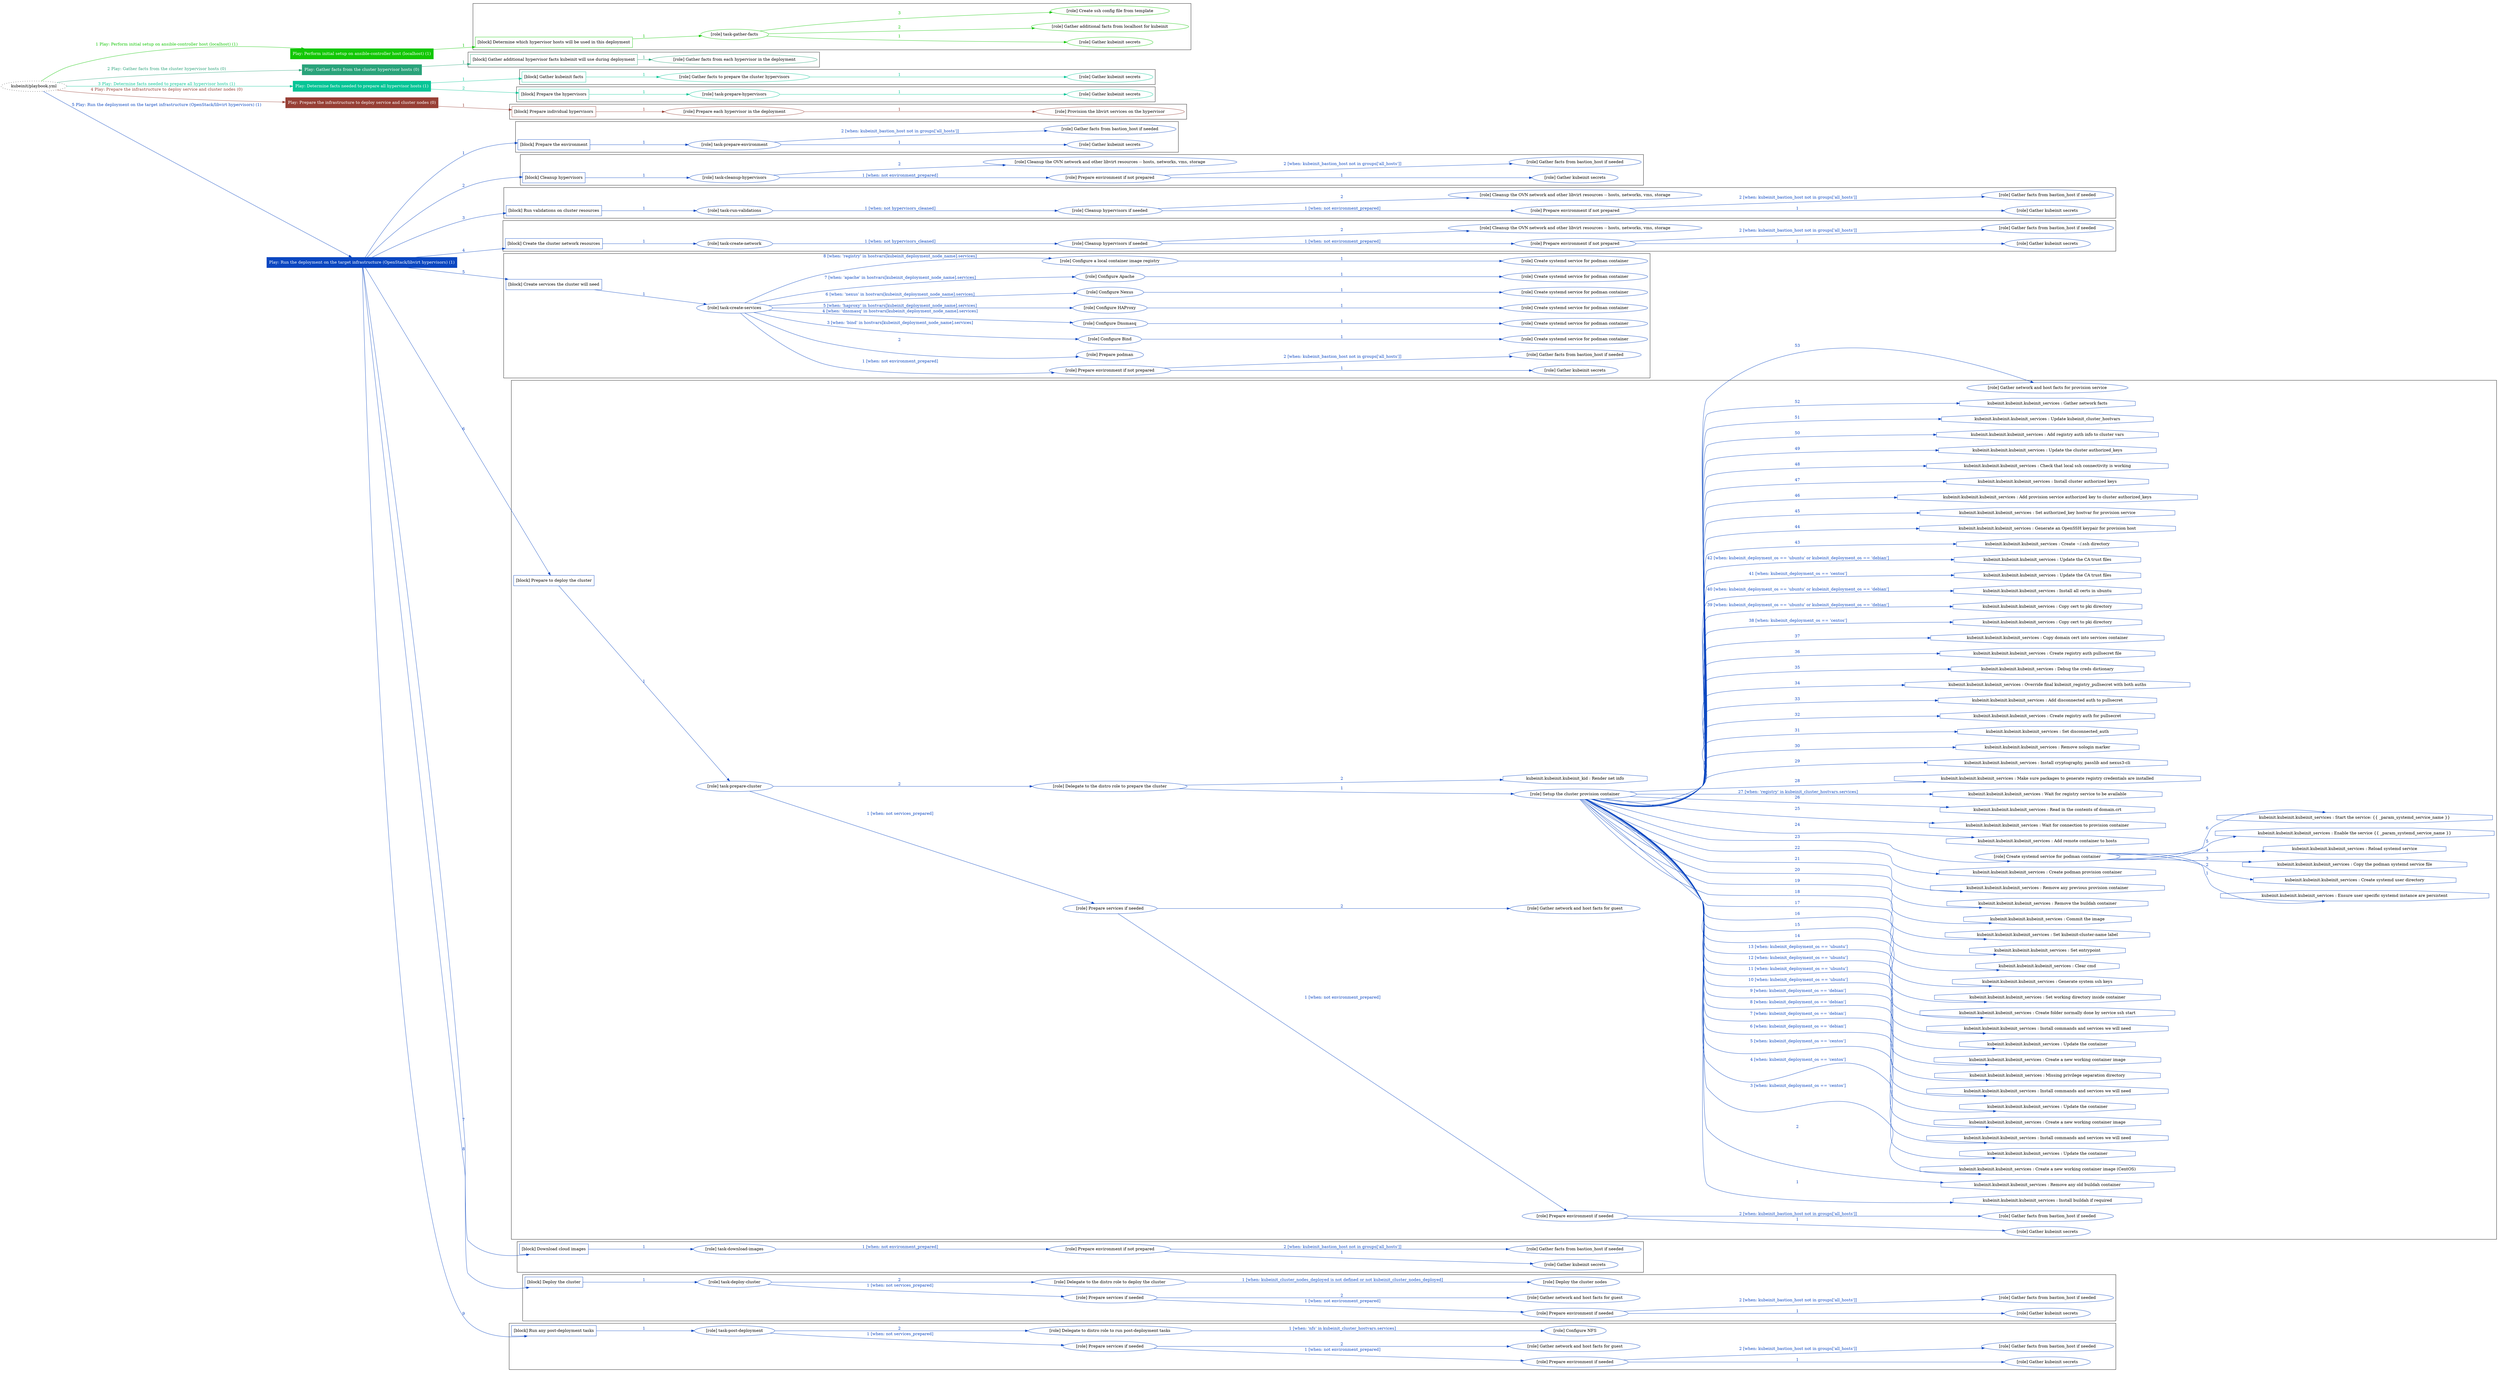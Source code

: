 digraph {
	graph [concentrate=true ordering=in rankdir=LR ratio=fill]
	edge [esep=5 sep=10]
	"kubeinit/playbook.yml" [URL="/home/runner/work/kubeinit/kubeinit/kubeinit/playbook.yml" id=playbook_96fe674a style=dotted]
	"kubeinit/playbook.yml" -> play_3723d517 [label="1 Play: Perform initial setup on ansible-controller host (localhost) (1)" color="#12c705" fontcolor="#12c705" id=edge_play_3723d517 labeltooltip="1 Play: Perform initial setup on ansible-controller host (localhost) (1)" tooltip="1 Play: Perform initial setup on ansible-controller host (localhost) (1)"]
	subgraph "Play: Perform initial setup on ansible-controller host (localhost) (1)" {
		play_3723d517 [label="Play: Perform initial setup on ansible-controller host (localhost) (1)" URL="/home/runner/work/kubeinit/kubeinit/kubeinit/playbook.yml" color="#12c705" fontcolor="#ffffff" id=play_3723d517 shape=box style=filled tooltip=localhost]
		play_3723d517 -> block_edfc9c86 [label=1 color="#12c705" fontcolor="#12c705" id=edge_block_edfc9c86 labeltooltip=1 tooltip=1]
		subgraph cluster_block_edfc9c86 {
			block_edfc9c86 [label="[block] Determine which hypervisor hosts will be used in this deployment" URL="/home/runner/work/kubeinit/kubeinit/kubeinit/playbook.yml" color="#12c705" id=block_edfc9c86 labeltooltip="Determine which hypervisor hosts will be used in this deployment" shape=box tooltip="Determine which hypervisor hosts will be used in this deployment"]
			block_edfc9c86 -> role_971549e4 [label="1 " color="#12c705" fontcolor="#12c705" id=edge_role_971549e4 labeltooltip="1 " tooltip="1 "]
			subgraph "task-gather-facts" {
				role_971549e4 [label="[role] task-gather-facts" URL="/home/runner/work/kubeinit/kubeinit/kubeinit/playbook.yml" color="#12c705" id=role_971549e4 tooltip="task-gather-facts"]
				role_971549e4 -> role_44355682 [label="1 " color="#12c705" fontcolor="#12c705" id=edge_role_44355682 labeltooltip="1 " tooltip="1 "]
				subgraph "Gather kubeinit secrets" {
					role_44355682 [label="[role] Gather kubeinit secrets" URL="/home/runner/.ansible/collections/ansible_collections/kubeinit/kubeinit/roles/kubeinit_prepare/tasks/build_hypervisors_group.yml" color="#12c705" id=role_44355682 tooltip="Gather kubeinit secrets"]
				}
				role_971549e4 -> role_e29ccf38 [label="2 " color="#12c705" fontcolor="#12c705" id=edge_role_e29ccf38 labeltooltip="2 " tooltip="2 "]
				subgraph "Gather additional facts from localhost for kubeinit" {
					role_e29ccf38 [label="[role] Gather additional facts from localhost for kubeinit" URL="/home/runner/.ansible/collections/ansible_collections/kubeinit/kubeinit/roles/kubeinit_prepare/tasks/build_hypervisors_group.yml" color="#12c705" id=role_e29ccf38 tooltip="Gather additional facts from localhost for kubeinit"]
				}
				role_971549e4 -> role_0f5e3137 [label="3 " color="#12c705" fontcolor="#12c705" id=edge_role_0f5e3137 labeltooltip="3 " tooltip="3 "]
				subgraph "Create ssh config file from template" {
					role_0f5e3137 [label="[role] Create ssh config file from template" URL="/home/runner/.ansible/collections/ansible_collections/kubeinit/kubeinit/roles/kubeinit_prepare/tasks/build_hypervisors_group.yml" color="#12c705" id=role_0f5e3137 tooltip="Create ssh config file from template"]
				}
			}
		}
	}
	"kubeinit/playbook.yml" -> play_5875dde7 [label="2 Play: Gather facts from the cluster hypervisor hosts (0)" color="#29a37a" fontcolor="#29a37a" id=edge_play_5875dde7 labeltooltip="2 Play: Gather facts from the cluster hypervisor hosts (0)" tooltip="2 Play: Gather facts from the cluster hypervisor hosts (0)"]
	subgraph "Play: Gather facts from the cluster hypervisor hosts (0)" {
		play_5875dde7 [label="Play: Gather facts from the cluster hypervisor hosts (0)" URL="/home/runner/work/kubeinit/kubeinit/kubeinit/playbook.yml" color="#29a37a" fontcolor="#ffffff" id=play_5875dde7 shape=box style=filled tooltip="Play: Gather facts from the cluster hypervisor hosts (0)"]
		play_5875dde7 -> block_ef0b0b65 [label=1 color="#29a37a" fontcolor="#29a37a" id=edge_block_ef0b0b65 labeltooltip=1 tooltip=1]
		subgraph cluster_block_ef0b0b65 {
			block_ef0b0b65 [label="[block] Gather additional hypervisor facts kubeinit will use during deployment" URL="/home/runner/work/kubeinit/kubeinit/kubeinit/playbook.yml" color="#29a37a" id=block_ef0b0b65 labeltooltip="Gather additional hypervisor facts kubeinit will use during deployment" shape=box tooltip="Gather additional hypervisor facts kubeinit will use during deployment"]
			block_ef0b0b65 -> role_2d57acb4 [label="1 " color="#29a37a" fontcolor="#29a37a" id=edge_role_2d57acb4 labeltooltip="1 " tooltip="1 "]
			subgraph "Gather facts from each hypervisor in the deployment" {
				role_2d57acb4 [label="[role] Gather facts from each hypervisor in the deployment" URL="/home/runner/work/kubeinit/kubeinit/kubeinit/playbook.yml" color="#29a37a" id=role_2d57acb4 tooltip="Gather facts from each hypervisor in the deployment"]
			}
		}
	}
	"kubeinit/playbook.yml" -> play_e038f92d [label="3 Play: Determine facts needed to prepare all hypervisor hosts (1)" color="#07c596" fontcolor="#07c596" id=edge_play_e038f92d labeltooltip="3 Play: Determine facts needed to prepare all hypervisor hosts (1)" tooltip="3 Play: Determine facts needed to prepare all hypervisor hosts (1)"]
	subgraph "Play: Determine facts needed to prepare all hypervisor hosts (1)" {
		play_e038f92d [label="Play: Determine facts needed to prepare all hypervisor hosts (1)" URL="/home/runner/work/kubeinit/kubeinit/kubeinit/playbook.yml" color="#07c596" fontcolor="#ffffff" id=play_e038f92d shape=box style=filled tooltip=localhost]
		play_e038f92d -> block_5c93d512 [label=1 color="#07c596" fontcolor="#07c596" id=edge_block_5c93d512 labeltooltip=1 tooltip=1]
		subgraph cluster_block_5c93d512 {
			block_5c93d512 [label="[block] Gather kubeinit facts" URL="/home/runner/work/kubeinit/kubeinit/kubeinit/playbook.yml" color="#07c596" id=block_5c93d512 labeltooltip="Gather kubeinit facts" shape=box tooltip="Gather kubeinit facts"]
			block_5c93d512 -> role_7ed86685 [label="1 " color="#07c596" fontcolor="#07c596" id=edge_role_7ed86685 labeltooltip="1 " tooltip="1 "]
			subgraph "Gather facts to prepare the cluster hypervisors" {
				role_7ed86685 [label="[role] Gather facts to prepare the cluster hypervisors" URL="/home/runner/work/kubeinit/kubeinit/kubeinit/playbook.yml" color="#07c596" id=role_7ed86685 tooltip="Gather facts to prepare the cluster hypervisors"]
				role_7ed86685 -> role_f001dd12 [label="1 " color="#07c596" fontcolor="#07c596" id=edge_role_f001dd12 labeltooltip="1 " tooltip="1 "]
				subgraph "Gather kubeinit secrets" {
					role_f001dd12 [label="[role] Gather kubeinit secrets" URL="/home/runner/.ansible/collections/ansible_collections/kubeinit/kubeinit/roles/kubeinit_prepare/tasks/gather_kubeinit_facts.yml" color="#07c596" id=role_f001dd12 tooltip="Gather kubeinit secrets"]
				}
			}
		}
		play_e038f92d -> block_781d9d12 [label=2 color="#07c596" fontcolor="#07c596" id=edge_block_781d9d12 labeltooltip=2 tooltip=2]
		subgraph cluster_block_781d9d12 {
			block_781d9d12 [label="[block] Prepare the hypervisors" URL="/home/runner/work/kubeinit/kubeinit/kubeinit/playbook.yml" color="#07c596" id=block_781d9d12 labeltooltip="Prepare the hypervisors" shape=box tooltip="Prepare the hypervisors"]
			block_781d9d12 -> role_79c8efdf [label="1 " color="#07c596" fontcolor="#07c596" id=edge_role_79c8efdf labeltooltip="1 " tooltip="1 "]
			subgraph "task-prepare-hypervisors" {
				role_79c8efdf [label="[role] task-prepare-hypervisors" URL="/home/runner/work/kubeinit/kubeinit/kubeinit/playbook.yml" color="#07c596" id=role_79c8efdf tooltip="task-prepare-hypervisors"]
				role_79c8efdf -> role_006067bb [label="1 " color="#07c596" fontcolor="#07c596" id=edge_role_006067bb labeltooltip="1 " tooltip="1 "]
				subgraph "Gather kubeinit secrets" {
					role_006067bb [label="[role] Gather kubeinit secrets" URL="/home/runner/.ansible/collections/ansible_collections/kubeinit/kubeinit/roles/kubeinit_prepare/tasks/gather_kubeinit_facts.yml" color="#07c596" id=role_006067bb tooltip="Gather kubeinit secrets"]
				}
			}
		}
	}
	"kubeinit/playbook.yml" -> play_15b315c6 [label="4 Play: Prepare the infrastructure to deploy service and cluster nodes (0)" color="#973f35" fontcolor="#973f35" id=edge_play_15b315c6 labeltooltip="4 Play: Prepare the infrastructure to deploy service and cluster nodes (0)" tooltip="4 Play: Prepare the infrastructure to deploy service and cluster nodes (0)"]
	subgraph "Play: Prepare the infrastructure to deploy service and cluster nodes (0)" {
		play_15b315c6 [label="Play: Prepare the infrastructure to deploy service and cluster nodes (0)" URL="/home/runner/work/kubeinit/kubeinit/kubeinit/playbook.yml" color="#973f35" fontcolor="#ffffff" id=play_15b315c6 shape=box style=filled tooltip="Play: Prepare the infrastructure to deploy service and cluster nodes (0)"]
		play_15b315c6 -> block_de78fccf [label=1 color="#973f35" fontcolor="#973f35" id=edge_block_de78fccf labeltooltip=1 tooltip=1]
		subgraph cluster_block_de78fccf {
			block_de78fccf [label="[block] Prepare individual hypervisors" URL="/home/runner/work/kubeinit/kubeinit/kubeinit/playbook.yml" color="#973f35" id=block_de78fccf labeltooltip="Prepare individual hypervisors" shape=box tooltip="Prepare individual hypervisors"]
			block_de78fccf -> role_4d00331f [label="1 " color="#973f35" fontcolor="#973f35" id=edge_role_4d00331f labeltooltip="1 " tooltip="1 "]
			subgraph "Prepare each hypervisor in the deployment" {
				role_4d00331f [label="[role] Prepare each hypervisor in the deployment" URL="/home/runner/work/kubeinit/kubeinit/kubeinit/playbook.yml" color="#973f35" id=role_4d00331f tooltip="Prepare each hypervisor in the deployment"]
				role_4d00331f -> role_3923171f [label="1 " color="#973f35" fontcolor="#973f35" id=edge_role_3923171f labeltooltip="1 " tooltip="1 "]
				subgraph "Provision the libvirt services on the hypervisor" {
					role_3923171f [label="[role] Provision the libvirt services on the hypervisor" URL="/home/runner/.ansible/collections/ansible_collections/kubeinit/kubeinit/roles/kubeinit_prepare/tasks/prepare_hypervisor.yml" color="#973f35" id=role_3923171f tooltip="Provision the libvirt services on the hypervisor"]
				}
			}
		}
	}
	"kubeinit/playbook.yml" -> play_cda1ee32 [label="5 Play: Run the deployment on the target infrastructure (OpenStack/libvirt hypervisors) (1)" color="#0b47c1" fontcolor="#0b47c1" id=edge_play_cda1ee32 labeltooltip="5 Play: Run the deployment on the target infrastructure (OpenStack/libvirt hypervisors) (1)" tooltip="5 Play: Run the deployment on the target infrastructure (OpenStack/libvirt hypervisors) (1)"]
	subgraph "Play: Run the deployment on the target infrastructure (OpenStack/libvirt hypervisors) (1)" {
		play_cda1ee32 [label="Play: Run the deployment on the target infrastructure (OpenStack/libvirt hypervisors) (1)" URL="/home/runner/work/kubeinit/kubeinit/kubeinit/playbook.yml" color="#0b47c1" fontcolor="#ffffff" id=play_cda1ee32 shape=box style=filled tooltip=localhost]
		play_cda1ee32 -> block_f53b9167 [label=1 color="#0b47c1" fontcolor="#0b47c1" id=edge_block_f53b9167 labeltooltip=1 tooltip=1]
		subgraph cluster_block_f53b9167 {
			block_f53b9167 [label="[block] Prepare the environment" URL="/home/runner/work/kubeinit/kubeinit/kubeinit/playbook.yml" color="#0b47c1" id=block_f53b9167 labeltooltip="Prepare the environment" shape=box tooltip="Prepare the environment"]
			block_f53b9167 -> role_d129e25b [label="1 " color="#0b47c1" fontcolor="#0b47c1" id=edge_role_d129e25b labeltooltip="1 " tooltip="1 "]
			subgraph "task-prepare-environment" {
				role_d129e25b [label="[role] task-prepare-environment" URL="/home/runner/work/kubeinit/kubeinit/kubeinit/playbook.yml" color="#0b47c1" id=role_d129e25b tooltip="task-prepare-environment"]
				role_d129e25b -> role_279f2094 [label="1 " color="#0b47c1" fontcolor="#0b47c1" id=edge_role_279f2094 labeltooltip="1 " tooltip="1 "]
				subgraph "Gather kubeinit secrets" {
					role_279f2094 [label="[role] Gather kubeinit secrets" URL="/home/runner/.ansible/collections/ansible_collections/kubeinit/kubeinit/roles/kubeinit_prepare/tasks/gather_kubeinit_facts.yml" color="#0b47c1" id=role_279f2094 tooltip="Gather kubeinit secrets"]
				}
				role_d129e25b -> role_a1da95e6 [label="2 [when: kubeinit_bastion_host not in groups['all_hosts']]" color="#0b47c1" fontcolor="#0b47c1" id=edge_role_a1da95e6 labeltooltip="2 [when: kubeinit_bastion_host not in groups['all_hosts']]" tooltip="2 [when: kubeinit_bastion_host not in groups['all_hosts']]"]
				subgraph "Gather facts from bastion_host if needed" {
					role_a1da95e6 [label="[role] Gather facts from bastion_host if needed" URL="/home/runner/.ansible/collections/ansible_collections/kubeinit/kubeinit/roles/kubeinit_prepare/tasks/main.yml" color="#0b47c1" id=role_a1da95e6 tooltip="Gather facts from bastion_host if needed"]
				}
			}
		}
		play_cda1ee32 -> block_ffe0db34 [label=2 color="#0b47c1" fontcolor="#0b47c1" id=edge_block_ffe0db34 labeltooltip=2 tooltip=2]
		subgraph cluster_block_ffe0db34 {
			block_ffe0db34 [label="[block] Cleanup hypervisors" URL="/home/runner/work/kubeinit/kubeinit/kubeinit/playbook.yml" color="#0b47c1" id=block_ffe0db34 labeltooltip="Cleanup hypervisors" shape=box tooltip="Cleanup hypervisors"]
			block_ffe0db34 -> role_f904d969 [label="1 " color="#0b47c1" fontcolor="#0b47c1" id=edge_role_f904d969 labeltooltip="1 " tooltip="1 "]
			subgraph "task-cleanup-hypervisors" {
				role_f904d969 [label="[role] task-cleanup-hypervisors" URL="/home/runner/work/kubeinit/kubeinit/kubeinit/playbook.yml" color="#0b47c1" id=role_f904d969 tooltip="task-cleanup-hypervisors"]
				role_f904d969 -> role_4f7886b3 [label="1 [when: not environment_prepared]" color="#0b47c1" fontcolor="#0b47c1" id=edge_role_4f7886b3 labeltooltip="1 [when: not environment_prepared]" tooltip="1 [when: not environment_prepared]"]
				subgraph "Prepare environment if not prepared" {
					role_4f7886b3 [label="[role] Prepare environment if not prepared" URL="/home/runner/.ansible/collections/ansible_collections/kubeinit/kubeinit/roles/kubeinit_libvirt/tasks/cleanup_hypervisors.yml" color="#0b47c1" id=role_4f7886b3 tooltip="Prepare environment if not prepared"]
					role_4f7886b3 -> role_78566afe [label="1 " color="#0b47c1" fontcolor="#0b47c1" id=edge_role_78566afe labeltooltip="1 " tooltip="1 "]
					subgraph "Gather kubeinit secrets" {
						role_78566afe [label="[role] Gather kubeinit secrets" URL="/home/runner/.ansible/collections/ansible_collections/kubeinit/kubeinit/roles/kubeinit_prepare/tasks/gather_kubeinit_facts.yml" color="#0b47c1" id=role_78566afe tooltip="Gather kubeinit secrets"]
					}
					role_4f7886b3 -> role_19b8b601 [label="2 [when: kubeinit_bastion_host not in groups['all_hosts']]" color="#0b47c1" fontcolor="#0b47c1" id=edge_role_19b8b601 labeltooltip="2 [when: kubeinit_bastion_host not in groups['all_hosts']]" tooltip="2 [when: kubeinit_bastion_host not in groups['all_hosts']]"]
					subgraph "Gather facts from bastion_host if needed" {
						role_19b8b601 [label="[role] Gather facts from bastion_host if needed" URL="/home/runner/.ansible/collections/ansible_collections/kubeinit/kubeinit/roles/kubeinit_prepare/tasks/main.yml" color="#0b47c1" id=role_19b8b601 tooltip="Gather facts from bastion_host if needed"]
					}
				}
				role_f904d969 -> role_568e588a [label="2 " color="#0b47c1" fontcolor="#0b47c1" id=edge_role_568e588a labeltooltip="2 " tooltip="2 "]
				subgraph "Cleanup the OVN network and other libvirt resources -- hosts, networks, vms, storage" {
					role_568e588a [label="[role] Cleanup the OVN network and other libvirt resources -- hosts, networks, vms, storage" URL="/home/runner/.ansible/collections/ansible_collections/kubeinit/kubeinit/roles/kubeinit_libvirt/tasks/cleanup_hypervisors.yml" color="#0b47c1" id=role_568e588a tooltip="Cleanup the OVN network and other libvirt resources -- hosts, networks, vms, storage"]
				}
			}
		}
		play_cda1ee32 -> block_c83bceec [label=3 color="#0b47c1" fontcolor="#0b47c1" id=edge_block_c83bceec labeltooltip=3 tooltip=3]
		subgraph cluster_block_c83bceec {
			block_c83bceec [label="[block] Run validations on cluster resources" URL="/home/runner/work/kubeinit/kubeinit/kubeinit/playbook.yml" color="#0b47c1" id=block_c83bceec labeltooltip="Run validations on cluster resources" shape=box tooltip="Run validations on cluster resources"]
			block_c83bceec -> role_eff15401 [label="1 " color="#0b47c1" fontcolor="#0b47c1" id=edge_role_eff15401 labeltooltip="1 " tooltip="1 "]
			subgraph "task-run-validations" {
				role_eff15401 [label="[role] task-run-validations" URL="/home/runner/work/kubeinit/kubeinit/kubeinit/playbook.yml" color="#0b47c1" id=role_eff15401 tooltip="task-run-validations"]
				role_eff15401 -> role_8b7f51ef [label="1 [when: not hypervisors_cleaned]" color="#0b47c1" fontcolor="#0b47c1" id=edge_role_8b7f51ef labeltooltip="1 [when: not hypervisors_cleaned]" tooltip="1 [when: not hypervisors_cleaned]"]
				subgraph "Cleanup hypervisors if needed" {
					role_8b7f51ef [label="[role] Cleanup hypervisors if needed" URL="/home/runner/.ansible/collections/ansible_collections/kubeinit/kubeinit/roles/kubeinit_validations/tasks/main.yml" color="#0b47c1" id=role_8b7f51ef tooltip="Cleanup hypervisors if needed"]
					role_8b7f51ef -> role_ec8172bc [label="1 [when: not environment_prepared]" color="#0b47c1" fontcolor="#0b47c1" id=edge_role_ec8172bc labeltooltip="1 [when: not environment_prepared]" tooltip="1 [when: not environment_prepared]"]
					subgraph "Prepare environment if not prepared" {
						role_ec8172bc [label="[role] Prepare environment if not prepared" URL="/home/runner/.ansible/collections/ansible_collections/kubeinit/kubeinit/roles/kubeinit_libvirt/tasks/cleanup_hypervisors.yml" color="#0b47c1" id=role_ec8172bc tooltip="Prepare environment if not prepared"]
						role_ec8172bc -> role_70d59719 [label="1 " color="#0b47c1" fontcolor="#0b47c1" id=edge_role_70d59719 labeltooltip="1 " tooltip="1 "]
						subgraph "Gather kubeinit secrets" {
							role_70d59719 [label="[role] Gather kubeinit secrets" URL="/home/runner/.ansible/collections/ansible_collections/kubeinit/kubeinit/roles/kubeinit_prepare/tasks/gather_kubeinit_facts.yml" color="#0b47c1" id=role_70d59719 tooltip="Gather kubeinit secrets"]
						}
						role_ec8172bc -> role_c828e8bb [label="2 [when: kubeinit_bastion_host not in groups['all_hosts']]" color="#0b47c1" fontcolor="#0b47c1" id=edge_role_c828e8bb labeltooltip="2 [when: kubeinit_bastion_host not in groups['all_hosts']]" tooltip="2 [when: kubeinit_bastion_host not in groups['all_hosts']]"]
						subgraph "Gather facts from bastion_host if needed" {
							role_c828e8bb [label="[role] Gather facts from bastion_host if needed" URL="/home/runner/.ansible/collections/ansible_collections/kubeinit/kubeinit/roles/kubeinit_prepare/tasks/main.yml" color="#0b47c1" id=role_c828e8bb tooltip="Gather facts from bastion_host if needed"]
						}
					}
					role_8b7f51ef -> role_8f199fee [label="2 " color="#0b47c1" fontcolor="#0b47c1" id=edge_role_8f199fee labeltooltip="2 " tooltip="2 "]
					subgraph "Cleanup the OVN network and other libvirt resources -- hosts, networks, vms, storage" {
						role_8f199fee [label="[role] Cleanup the OVN network and other libvirt resources -- hosts, networks, vms, storage" URL="/home/runner/.ansible/collections/ansible_collections/kubeinit/kubeinit/roles/kubeinit_libvirt/tasks/cleanup_hypervisors.yml" color="#0b47c1" id=role_8f199fee tooltip="Cleanup the OVN network and other libvirt resources -- hosts, networks, vms, storage"]
					}
				}
			}
		}
		play_cda1ee32 -> block_7e82fe5a [label=4 color="#0b47c1" fontcolor="#0b47c1" id=edge_block_7e82fe5a labeltooltip=4 tooltip=4]
		subgraph cluster_block_7e82fe5a {
			block_7e82fe5a [label="[block] Create the cluster network resources" URL="/home/runner/work/kubeinit/kubeinit/kubeinit/playbook.yml" color="#0b47c1" id=block_7e82fe5a labeltooltip="Create the cluster network resources" shape=box tooltip="Create the cluster network resources"]
			block_7e82fe5a -> role_739dd132 [label="1 " color="#0b47c1" fontcolor="#0b47c1" id=edge_role_739dd132 labeltooltip="1 " tooltip="1 "]
			subgraph "task-create-network" {
				role_739dd132 [label="[role] task-create-network" URL="/home/runner/work/kubeinit/kubeinit/kubeinit/playbook.yml" color="#0b47c1" id=role_739dd132 tooltip="task-create-network"]
				role_739dd132 -> role_e2d2d28b [label="1 [when: not hypervisors_cleaned]" color="#0b47c1" fontcolor="#0b47c1" id=edge_role_e2d2d28b labeltooltip="1 [when: not hypervisors_cleaned]" tooltip="1 [when: not hypervisors_cleaned]"]
				subgraph "Cleanup hypervisors if needed" {
					role_e2d2d28b [label="[role] Cleanup hypervisors if needed" URL="/home/runner/.ansible/collections/ansible_collections/kubeinit/kubeinit/roles/kubeinit_libvirt/tasks/create_network.yml" color="#0b47c1" id=role_e2d2d28b tooltip="Cleanup hypervisors if needed"]
					role_e2d2d28b -> role_b093d802 [label="1 [when: not environment_prepared]" color="#0b47c1" fontcolor="#0b47c1" id=edge_role_b093d802 labeltooltip="1 [when: not environment_prepared]" tooltip="1 [when: not environment_prepared]"]
					subgraph "Prepare environment if not prepared" {
						role_b093d802 [label="[role] Prepare environment if not prepared" URL="/home/runner/.ansible/collections/ansible_collections/kubeinit/kubeinit/roles/kubeinit_libvirt/tasks/cleanup_hypervisors.yml" color="#0b47c1" id=role_b093d802 tooltip="Prepare environment if not prepared"]
						role_b093d802 -> role_5a50ff3c [label="1 " color="#0b47c1" fontcolor="#0b47c1" id=edge_role_5a50ff3c labeltooltip="1 " tooltip="1 "]
						subgraph "Gather kubeinit secrets" {
							role_5a50ff3c [label="[role] Gather kubeinit secrets" URL="/home/runner/.ansible/collections/ansible_collections/kubeinit/kubeinit/roles/kubeinit_prepare/tasks/gather_kubeinit_facts.yml" color="#0b47c1" id=role_5a50ff3c tooltip="Gather kubeinit secrets"]
						}
						role_b093d802 -> role_2bbaf121 [label="2 [when: kubeinit_bastion_host not in groups['all_hosts']]" color="#0b47c1" fontcolor="#0b47c1" id=edge_role_2bbaf121 labeltooltip="2 [when: kubeinit_bastion_host not in groups['all_hosts']]" tooltip="2 [when: kubeinit_bastion_host not in groups['all_hosts']]"]
						subgraph "Gather facts from bastion_host if needed" {
							role_2bbaf121 [label="[role] Gather facts from bastion_host if needed" URL="/home/runner/.ansible/collections/ansible_collections/kubeinit/kubeinit/roles/kubeinit_prepare/tasks/main.yml" color="#0b47c1" id=role_2bbaf121 tooltip="Gather facts from bastion_host if needed"]
						}
					}
					role_e2d2d28b -> role_91a6c030 [label="2 " color="#0b47c1" fontcolor="#0b47c1" id=edge_role_91a6c030 labeltooltip="2 " tooltip="2 "]
					subgraph "Cleanup the OVN network and other libvirt resources -- hosts, networks, vms, storage" {
						role_91a6c030 [label="[role] Cleanup the OVN network and other libvirt resources -- hosts, networks, vms, storage" URL="/home/runner/.ansible/collections/ansible_collections/kubeinit/kubeinit/roles/kubeinit_libvirt/tasks/cleanup_hypervisors.yml" color="#0b47c1" id=role_91a6c030 tooltip="Cleanup the OVN network and other libvirt resources -- hosts, networks, vms, storage"]
					}
				}
			}
		}
		play_cda1ee32 -> block_b84b3f35 [label=5 color="#0b47c1" fontcolor="#0b47c1" id=edge_block_b84b3f35 labeltooltip=5 tooltip=5]
		subgraph cluster_block_b84b3f35 {
			block_b84b3f35 [label="[block] Create services the cluster will need" URL="/home/runner/work/kubeinit/kubeinit/kubeinit/playbook.yml" color="#0b47c1" id=block_b84b3f35 labeltooltip="Create services the cluster will need" shape=box tooltip="Create services the cluster will need"]
			block_b84b3f35 -> role_b8ec9241 [label="1 " color="#0b47c1" fontcolor="#0b47c1" id=edge_role_b8ec9241 labeltooltip="1 " tooltip="1 "]
			subgraph "task-create-services" {
				role_b8ec9241 [label="[role] task-create-services" URL="/home/runner/work/kubeinit/kubeinit/kubeinit/playbook.yml" color="#0b47c1" id=role_b8ec9241 tooltip="task-create-services"]
				role_b8ec9241 -> role_32d384b0 [label="1 [when: not environment_prepared]" color="#0b47c1" fontcolor="#0b47c1" id=edge_role_32d384b0 labeltooltip="1 [when: not environment_prepared]" tooltip="1 [when: not environment_prepared]"]
				subgraph "Prepare environment if not prepared" {
					role_32d384b0 [label="[role] Prepare environment if not prepared" URL="/home/runner/.ansible/collections/ansible_collections/kubeinit/kubeinit/roles/kubeinit_services/tasks/main.yml" color="#0b47c1" id=role_32d384b0 tooltip="Prepare environment if not prepared"]
					role_32d384b0 -> role_ce97bdf6 [label="1 " color="#0b47c1" fontcolor="#0b47c1" id=edge_role_ce97bdf6 labeltooltip="1 " tooltip="1 "]
					subgraph "Gather kubeinit secrets" {
						role_ce97bdf6 [label="[role] Gather kubeinit secrets" URL="/home/runner/.ansible/collections/ansible_collections/kubeinit/kubeinit/roles/kubeinit_prepare/tasks/gather_kubeinit_facts.yml" color="#0b47c1" id=role_ce97bdf6 tooltip="Gather kubeinit secrets"]
					}
					role_32d384b0 -> role_a8bc28f2 [label="2 [when: kubeinit_bastion_host not in groups['all_hosts']]" color="#0b47c1" fontcolor="#0b47c1" id=edge_role_a8bc28f2 labeltooltip="2 [when: kubeinit_bastion_host not in groups['all_hosts']]" tooltip="2 [when: kubeinit_bastion_host not in groups['all_hosts']]"]
					subgraph "Gather facts from bastion_host if needed" {
						role_a8bc28f2 [label="[role] Gather facts from bastion_host if needed" URL="/home/runner/.ansible/collections/ansible_collections/kubeinit/kubeinit/roles/kubeinit_prepare/tasks/main.yml" color="#0b47c1" id=role_a8bc28f2 tooltip="Gather facts from bastion_host if needed"]
					}
				}
				role_b8ec9241 -> role_58451347 [label="2 " color="#0b47c1" fontcolor="#0b47c1" id=edge_role_58451347 labeltooltip="2 " tooltip="2 "]
				subgraph "Prepare podman" {
					role_58451347 [label="[role] Prepare podman" URL="/home/runner/.ansible/collections/ansible_collections/kubeinit/kubeinit/roles/kubeinit_services/tasks/00_create_service_pod.yml" color="#0b47c1" id=role_58451347 tooltip="Prepare podman"]
				}
				role_b8ec9241 -> role_387423f9 [label="3 [when: 'bind' in hostvars[kubeinit_deployment_node_name].services]" color="#0b47c1" fontcolor="#0b47c1" id=edge_role_387423f9 labeltooltip="3 [when: 'bind' in hostvars[kubeinit_deployment_node_name].services]" tooltip="3 [when: 'bind' in hostvars[kubeinit_deployment_node_name].services]"]
				subgraph "Configure Bind" {
					role_387423f9 [label="[role] Configure Bind" URL="/home/runner/.ansible/collections/ansible_collections/kubeinit/kubeinit/roles/kubeinit_services/tasks/start_services_containers.yml" color="#0b47c1" id=role_387423f9 tooltip="Configure Bind"]
					role_387423f9 -> role_39dfdd71 [label="1 " color="#0b47c1" fontcolor="#0b47c1" id=edge_role_39dfdd71 labeltooltip="1 " tooltip="1 "]
					subgraph "Create systemd service for podman container" {
						role_39dfdd71 [label="[role] Create systemd service for podman container" URL="/home/runner/.ansible/collections/ansible_collections/kubeinit/kubeinit/roles/kubeinit_bind/tasks/main.yml" color="#0b47c1" id=role_39dfdd71 tooltip="Create systemd service for podman container"]
					}
				}
				role_b8ec9241 -> role_fa5e2a84 [label="4 [when: 'dnsmasq' in hostvars[kubeinit_deployment_node_name].services]" color="#0b47c1" fontcolor="#0b47c1" id=edge_role_fa5e2a84 labeltooltip="4 [when: 'dnsmasq' in hostvars[kubeinit_deployment_node_name].services]" tooltip="4 [when: 'dnsmasq' in hostvars[kubeinit_deployment_node_name].services]"]
				subgraph "Configure Dnsmasq" {
					role_fa5e2a84 [label="[role] Configure Dnsmasq" URL="/home/runner/.ansible/collections/ansible_collections/kubeinit/kubeinit/roles/kubeinit_services/tasks/start_services_containers.yml" color="#0b47c1" id=role_fa5e2a84 tooltip="Configure Dnsmasq"]
					role_fa5e2a84 -> role_eada815b [label="1 " color="#0b47c1" fontcolor="#0b47c1" id=edge_role_eada815b labeltooltip="1 " tooltip="1 "]
					subgraph "Create systemd service for podman container" {
						role_eada815b [label="[role] Create systemd service for podman container" URL="/home/runner/.ansible/collections/ansible_collections/kubeinit/kubeinit/roles/kubeinit_dnsmasq/tasks/main.yml" color="#0b47c1" id=role_eada815b tooltip="Create systemd service for podman container"]
					}
				}
				role_b8ec9241 -> role_a7e04990 [label="5 [when: 'haproxy' in hostvars[kubeinit_deployment_node_name].services]" color="#0b47c1" fontcolor="#0b47c1" id=edge_role_a7e04990 labeltooltip="5 [when: 'haproxy' in hostvars[kubeinit_deployment_node_name].services]" tooltip="5 [when: 'haproxy' in hostvars[kubeinit_deployment_node_name].services]"]
				subgraph "Configure HAProxy" {
					role_a7e04990 [label="[role] Configure HAProxy" URL="/home/runner/.ansible/collections/ansible_collections/kubeinit/kubeinit/roles/kubeinit_services/tasks/start_services_containers.yml" color="#0b47c1" id=role_a7e04990 tooltip="Configure HAProxy"]
					role_a7e04990 -> role_c17d16d0 [label="1 " color="#0b47c1" fontcolor="#0b47c1" id=edge_role_c17d16d0 labeltooltip="1 " tooltip="1 "]
					subgraph "Create systemd service for podman container" {
						role_c17d16d0 [label="[role] Create systemd service for podman container" URL="/home/runner/.ansible/collections/ansible_collections/kubeinit/kubeinit/roles/kubeinit_haproxy/tasks/main.yml" color="#0b47c1" id=role_c17d16d0 tooltip="Create systemd service for podman container"]
					}
				}
				role_b8ec9241 -> role_47d6b4da [label="6 [when: 'nexus' in hostvars[kubeinit_deployment_node_name].services]" color="#0b47c1" fontcolor="#0b47c1" id=edge_role_47d6b4da labeltooltip="6 [when: 'nexus' in hostvars[kubeinit_deployment_node_name].services]" tooltip="6 [when: 'nexus' in hostvars[kubeinit_deployment_node_name].services]"]
				subgraph "Configure Nexus" {
					role_47d6b4da [label="[role] Configure Nexus" URL="/home/runner/.ansible/collections/ansible_collections/kubeinit/kubeinit/roles/kubeinit_services/tasks/start_services_containers.yml" color="#0b47c1" id=role_47d6b4da tooltip="Configure Nexus"]
					role_47d6b4da -> role_0f48e475 [label="1 " color="#0b47c1" fontcolor="#0b47c1" id=edge_role_0f48e475 labeltooltip="1 " tooltip="1 "]
					subgraph "Create systemd service for podman container" {
						role_0f48e475 [label="[role] Create systemd service for podman container" URL="/home/runner/.ansible/collections/ansible_collections/kubeinit/kubeinit/roles/kubeinit_nexus/tasks/main.yml" color="#0b47c1" id=role_0f48e475 tooltip="Create systemd service for podman container"]
					}
				}
				role_b8ec9241 -> role_7eb8e011 [label="7 [when: 'apache' in hostvars[kubeinit_deployment_node_name].services]" color="#0b47c1" fontcolor="#0b47c1" id=edge_role_7eb8e011 labeltooltip="7 [when: 'apache' in hostvars[kubeinit_deployment_node_name].services]" tooltip="7 [when: 'apache' in hostvars[kubeinit_deployment_node_name].services]"]
				subgraph "Configure Apache" {
					role_7eb8e011 [label="[role] Configure Apache" URL="/home/runner/.ansible/collections/ansible_collections/kubeinit/kubeinit/roles/kubeinit_services/tasks/start_services_containers.yml" color="#0b47c1" id=role_7eb8e011 tooltip="Configure Apache"]
					role_7eb8e011 -> role_63d1f367 [label="1 " color="#0b47c1" fontcolor="#0b47c1" id=edge_role_63d1f367 labeltooltip="1 " tooltip="1 "]
					subgraph "Create systemd service for podman container" {
						role_63d1f367 [label="[role] Create systemd service for podman container" URL="/home/runner/.ansible/collections/ansible_collections/kubeinit/kubeinit/roles/kubeinit_apache/tasks/main.yml" color="#0b47c1" id=role_63d1f367 tooltip="Create systemd service for podman container"]
					}
				}
				role_b8ec9241 -> role_6e4c90f2 [label="8 [when: 'registry' in hostvars[kubeinit_deployment_node_name].services]" color="#0b47c1" fontcolor="#0b47c1" id=edge_role_6e4c90f2 labeltooltip="8 [when: 'registry' in hostvars[kubeinit_deployment_node_name].services]" tooltip="8 [when: 'registry' in hostvars[kubeinit_deployment_node_name].services]"]
				subgraph "Configure a local container image registry" {
					role_6e4c90f2 [label="[role] Configure a local container image registry" URL="/home/runner/.ansible/collections/ansible_collections/kubeinit/kubeinit/roles/kubeinit_services/tasks/start_services_containers.yml" color="#0b47c1" id=role_6e4c90f2 tooltip="Configure a local container image registry"]
					role_6e4c90f2 -> role_1a775442 [label="1 " color="#0b47c1" fontcolor="#0b47c1" id=edge_role_1a775442 labeltooltip="1 " tooltip="1 "]
					subgraph "Create systemd service for podman container" {
						role_1a775442 [label="[role] Create systemd service for podman container" URL="/home/runner/.ansible/collections/ansible_collections/kubeinit/kubeinit/roles/kubeinit_registry/tasks/main.yml" color="#0b47c1" id=role_1a775442 tooltip="Create systemd service for podman container"]
					}
				}
			}
		}
		play_cda1ee32 -> block_fa7823c4 [label=6 color="#0b47c1" fontcolor="#0b47c1" id=edge_block_fa7823c4 labeltooltip=6 tooltip=6]
		subgraph cluster_block_fa7823c4 {
			block_fa7823c4 [label="[block] Prepare to deploy the cluster" URL="/home/runner/work/kubeinit/kubeinit/kubeinit/playbook.yml" color="#0b47c1" id=block_fa7823c4 labeltooltip="Prepare to deploy the cluster" shape=box tooltip="Prepare to deploy the cluster"]
			block_fa7823c4 -> role_2a94493b [label="1 " color="#0b47c1" fontcolor="#0b47c1" id=edge_role_2a94493b labeltooltip="1 " tooltip="1 "]
			subgraph "task-prepare-cluster" {
				role_2a94493b [label="[role] task-prepare-cluster" URL="/home/runner/work/kubeinit/kubeinit/kubeinit/playbook.yml" color="#0b47c1" id=role_2a94493b tooltip="task-prepare-cluster"]
				role_2a94493b -> role_19e67216 [label="1 [when: not services_prepared]" color="#0b47c1" fontcolor="#0b47c1" id=edge_role_19e67216 labeltooltip="1 [when: not services_prepared]" tooltip="1 [when: not services_prepared]"]
				subgraph "Prepare services if needed" {
					role_19e67216 [label="[role] Prepare services if needed" URL="/home/runner/.ansible/collections/ansible_collections/kubeinit/kubeinit/roles/kubeinit_prepare/tasks/prepare_cluster.yml" color="#0b47c1" id=role_19e67216 tooltip="Prepare services if needed"]
					role_19e67216 -> role_84d82ff7 [label="1 [when: not environment_prepared]" color="#0b47c1" fontcolor="#0b47c1" id=edge_role_84d82ff7 labeltooltip="1 [when: not environment_prepared]" tooltip="1 [when: not environment_prepared]"]
					subgraph "Prepare environment if needed" {
						role_84d82ff7 [label="[role] Prepare environment if needed" URL="/home/runner/.ansible/collections/ansible_collections/kubeinit/kubeinit/roles/kubeinit_services/tasks/prepare_services.yml" color="#0b47c1" id=role_84d82ff7 tooltip="Prepare environment if needed"]
						role_84d82ff7 -> role_281548e5 [label="1 " color="#0b47c1" fontcolor="#0b47c1" id=edge_role_281548e5 labeltooltip="1 " tooltip="1 "]
						subgraph "Gather kubeinit secrets" {
							role_281548e5 [label="[role] Gather kubeinit secrets" URL="/home/runner/.ansible/collections/ansible_collections/kubeinit/kubeinit/roles/kubeinit_prepare/tasks/gather_kubeinit_facts.yml" color="#0b47c1" id=role_281548e5 tooltip="Gather kubeinit secrets"]
						}
						role_84d82ff7 -> role_d0a5d307 [label="2 [when: kubeinit_bastion_host not in groups['all_hosts']]" color="#0b47c1" fontcolor="#0b47c1" id=edge_role_d0a5d307 labeltooltip="2 [when: kubeinit_bastion_host not in groups['all_hosts']]" tooltip="2 [when: kubeinit_bastion_host not in groups['all_hosts']]"]
						subgraph "Gather facts from bastion_host if needed" {
							role_d0a5d307 [label="[role] Gather facts from bastion_host if needed" URL="/home/runner/.ansible/collections/ansible_collections/kubeinit/kubeinit/roles/kubeinit_prepare/tasks/main.yml" color="#0b47c1" id=role_d0a5d307 tooltip="Gather facts from bastion_host if needed"]
						}
					}
					role_19e67216 -> role_5d45a31a [label="2 " color="#0b47c1" fontcolor="#0b47c1" id=edge_role_5d45a31a labeltooltip="2 " tooltip="2 "]
					subgraph "Gather network and host facts for guest" {
						role_5d45a31a [label="[role] Gather network and host facts for guest" URL="/home/runner/.ansible/collections/ansible_collections/kubeinit/kubeinit/roles/kubeinit_services/tasks/prepare_services.yml" color="#0b47c1" id=role_5d45a31a tooltip="Gather network and host facts for guest"]
					}
				}
				role_2a94493b -> role_ac93c727 [label="2 " color="#0b47c1" fontcolor="#0b47c1" id=edge_role_ac93c727 labeltooltip="2 " tooltip="2 "]
				subgraph "Delegate to the distro role to prepare the cluster" {
					role_ac93c727 [label="[role] Delegate to the distro role to prepare the cluster" URL="/home/runner/.ansible/collections/ansible_collections/kubeinit/kubeinit/roles/kubeinit_prepare/tasks/prepare_cluster.yml" color="#0b47c1" id=role_ac93c727 tooltip="Delegate to the distro role to prepare the cluster"]
					role_ac93c727 -> role_8647a709 [label="1 " color="#0b47c1" fontcolor="#0b47c1" id=edge_role_8647a709 labeltooltip="1 " tooltip="1 "]
					subgraph "Setup the cluster provision container" {
						role_8647a709 [label="[role] Setup the cluster provision container" URL="/home/runner/.ansible/collections/ansible_collections/kubeinit/kubeinit/roles/kubeinit_kid/tasks/prepare_cluster.yml" color="#0b47c1" id=role_8647a709 tooltip="Setup the cluster provision container"]
						task_7127f848 [label="kubeinit.kubeinit.kubeinit_services : Install buildah if required" URL="/home/runner/.ansible/collections/ansible_collections/kubeinit/kubeinit/roles/kubeinit_services/tasks/create_provision_container.yml" color="#0b47c1" id=task_7127f848 shape=octagon tooltip="kubeinit.kubeinit.kubeinit_services : Install buildah if required"]
						role_8647a709 -> task_7127f848 [label="1 " color="#0b47c1" fontcolor="#0b47c1" id=edge_task_7127f848 labeltooltip="1 " tooltip="1 "]
						task_b55467f4 [label="kubeinit.kubeinit.kubeinit_services : Remove any old buildah container" URL="/home/runner/.ansible/collections/ansible_collections/kubeinit/kubeinit/roles/kubeinit_services/tasks/create_provision_container.yml" color="#0b47c1" id=task_b55467f4 shape=octagon tooltip="kubeinit.kubeinit.kubeinit_services : Remove any old buildah container"]
						role_8647a709 -> task_b55467f4 [label="2 " color="#0b47c1" fontcolor="#0b47c1" id=edge_task_b55467f4 labeltooltip="2 " tooltip="2 "]
						task_ccddd966 [label="kubeinit.kubeinit.kubeinit_services : Create a new working container image (CentOS)" URL="/home/runner/.ansible/collections/ansible_collections/kubeinit/kubeinit/roles/kubeinit_services/tasks/create_provision_container.yml" color="#0b47c1" id=task_ccddd966 shape=octagon tooltip="kubeinit.kubeinit.kubeinit_services : Create a new working container image (CentOS)"]
						role_8647a709 -> task_ccddd966 [label="3 [when: kubeinit_deployment_os == 'centos']" color="#0b47c1" fontcolor="#0b47c1" id=edge_task_ccddd966 labeltooltip="3 [when: kubeinit_deployment_os == 'centos']" tooltip="3 [when: kubeinit_deployment_os == 'centos']"]
						task_4e4a6eb9 [label="kubeinit.kubeinit.kubeinit_services : Update the container" URL="/home/runner/.ansible/collections/ansible_collections/kubeinit/kubeinit/roles/kubeinit_services/tasks/create_provision_container.yml" color="#0b47c1" id=task_4e4a6eb9 shape=octagon tooltip="kubeinit.kubeinit.kubeinit_services : Update the container"]
						role_8647a709 -> task_4e4a6eb9 [label="4 [when: kubeinit_deployment_os == 'centos']" color="#0b47c1" fontcolor="#0b47c1" id=edge_task_4e4a6eb9 labeltooltip="4 [when: kubeinit_deployment_os == 'centos']" tooltip="4 [when: kubeinit_deployment_os == 'centos']"]
						task_c6a1c8c6 [label="kubeinit.kubeinit.kubeinit_services : Install commands and services we will need" URL="/home/runner/.ansible/collections/ansible_collections/kubeinit/kubeinit/roles/kubeinit_services/tasks/create_provision_container.yml" color="#0b47c1" id=task_c6a1c8c6 shape=octagon tooltip="kubeinit.kubeinit.kubeinit_services : Install commands and services we will need"]
						role_8647a709 -> task_c6a1c8c6 [label="5 [when: kubeinit_deployment_os == 'centos']" color="#0b47c1" fontcolor="#0b47c1" id=edge_task_c6a1c8c6 labeltooltip="5 [when: kubeinit_deployment_os == 'centos']" tooltip="5 [when: kubeinit_deployment_os == 'centos']"]
						task_ef252084 [label="kubeinit.kubeinit.kubeinit_services : Create a new working container image" URL="/home/runner/.ansible/collections/ansible_collections/kubeinit/kubeinit/roles/kubeinit_services/tasks/create_provision_container.yml" color="#0b47c1" id=task_ef252084 shape=octagon tooltip="kubeinit.kubeinit.kubeinit_services : Create a new working container image"]
						role_8647a709 -> task_ef252084 [label="6 [when: kubeinit_deployment_os == 'debian']" color="#0b47c1" fontcolor="#0b47c1" id=edge_task_ef252084 labeltooltip="6 [when: kubeinit_deployment_os == 'debian']" tooltip="6 [when: kubeinit_deployment_os == 'debian']"]
						task_7b8e9510 [label="kubeinit.kubeinit.kubeinit_services : Update the container" URL="/home/runner/.ansible/collections/ansible_collections/kubeinit/kubeinit/roles/kubeinit_services/tasks/create_provision_container.yml" color="#0b47c1" id=task_7b8e9510 shape=octagon tooltip="kubeinit.kubeinit.kubeinit_services : Update the container"]
						role_8647a709 -> task_7b8e9510 [label="7 [when: kubeinit_deployment_os == 'debian']" color="#0b47c1" fontcolor="#0b47c1" id=edge_task_7b8e9510 labeltooltip="7 [when: kubeinit_deployment_os == 'debian']" tooltip="7 [when: kubeinit_deployment_os == 'debian']"]
						task_a146c3c7 [label="kubeinit.kubeinit.kubeinit_services : Install commands and services we will need" URL="/home/runner/.ansible/collections/ansible_collections/kubeinit/kubeinit/roles/kubeinit_services/tasks/create_provision_container.yml" color="#0b47c1" id=task_a146c3c7 shape=octagon tooltip="kubeinit.kubeinit.kubeinit_services : Install commands and services we will need"]
						role_8647a709 -> task_a146c3c7 [label="8 [when: kubeinit_deployment_os == 'debian']" color="#0b47c1" fontcolor="#0b47c1" id=edge_task_a146c3c7 labeltooltip="8 [when: kubeinit_deployment_os == 'debian']" tooltip="8 [when: kubeinit_deployment_os == 'debian']"]
						task_293dc820 [label="kubeinit.kubeinit.kubeinit_services : Missing privilege separation directory" URL="/home/runner/.ansible/collections/ansible_collections/kubeinit/kubeinit/roles/kubeinit_services/tasks/create_provision_container.yml" color="#0b47c1" id=task_293dc820 shape=octagon tooltip="kubeinit.kubeinit.kubeinit_services : Missing privilege separation directory"]
						role_8647a709 -> task_293dc820 [label="9 [when: kubeinit_deployment_os == 'debian']" color="#0b47c1" fontcolor="#0b47c1" id=edge_task_293dc820 labeltooltip="9 [when: kubeinit_deployment_os == 'debian']" tooltip="9 [when: kubeinit_deployment_os == 'debian']"]
						task_70fefa6b [label="kubeinit.kubeinit.kubeinit_services : Create a new working container image" URL="/home/runner/.ansible/collections/ansible_collections/kubeinit/kubeinit/roles/kubeinit_services/tasks/create_provision_container.yml" color="#0b47c1" id=task_70fefa6b shape=octagon tooltip="kubeinit.kubeinit.kubeinit_services : Create a new working container image"]
						role_8647a709 -> task_70fefa6b [label="10 [when: kubeinit_deployment_os == 'ubuntu']" color="#0b47c1" fontcolor="#0b47c1" id=edge_task_70fefa6b labeltooltip="10 [when: kubeinit_deployment_os == 'ubuntu']" tooltip="10 [when: kubeinit_deployment_os == 'ubuntu']"]
						task_a1c8e540 [label="kubeinit.kubeinit.kubeinit_services : Update the container" URL="/home/runner/.ansible/collections/ansible_collections/kubeinit/kubeinit/roles/kubeinit_services/tasks/create_provision_container.yml" color="#0b47c1" id=task_a1c8e540 shape=octagon tooltip="kubeinit.kubeinit.kubeinit_services : Update the container"]
						role_8647a709 -> task_a1c8e540 [label="11 [when: kubeinit_deployment_os == 'ubuntu']" color="#0b47c1" fontcolor="#0b47c1" id=edge_task_a1c8e540 labeltooltip="11 [when: kubeinit_deployment_os == 'ubuntu']" tooltip="11 [when: kubeinit_deployment_os == 'ubuntu']"]
						task_6da41778 [label="kubeinit.kubeinit.kubeinit_services : Install commands and services we will need" URL="/home/runner/.ansible/collections/ansible_collections/kubeinit/kubeinit/roles/kubeinit_services/tasks/create_provision_container.yml" color="#0b47c1" id=task_6da41778 shape=octagon tooltip="kubeinit.kubeinit.kubeinit_services : Install commands and services we will need"]
						role_8647a709 -> task_6da41778 [label="12 [when: kubeinit_deployment_os == 'ubuntu']" color="#0b47c1" fontcolor="#0b47c1" id=edge_task_6da41778 labeltooltip="12 [when: kubeinit_deployment_os == 'ubuntu']" tooltip="12 [when: kubeinit_deployment_os == 'ubuntu']"]
						task_f34cdb0e [label="kubeinit.kubeinit.kubeinit_services : Create folder normally done by service ssh start" URL="/home/runner/.ansible/collections/ansible_collections/kubeinit/kubeinit/roles/kubeinit_services/tasks/create_provision_container.yml" color="#0b47c1" id=task_f34cdb0e shape=octagon tooltip="kubeinit.kubeinit.kubeinit_services : Create folder normally done by service ssh start"]
						role_8647a709 -> task_f34cdb0e [label="13 [when: kubeinit_deployment_os == 'ubuntu']" color="#0b47c1" fontcolor="#0b47c1" id=edge_task_f34cdb0e labeltooltip="13 [when: kubeinit_deployment_os == 'ubuntu']" tooltip="13 [when: kubeinit_deployment_os == 'ubuntu']"]
						task_c554b4fe [label="kubeinit.kubeinit.kubeinit_services : Set working directory inside container" URL="/home/runner/.ansible/collections/ansible_collections/kubeinit/kubeinit/roles/kubeinit_services/tasks/create_provision_container.yml" color="#0b47c1" id=task_c554b4fe shape=octagon tooltip="kubeinit.kubeinit.kubeinit_services : Set working directory inside container"]
						role_8647a709 -> task_c554b4fe [label="14 " color="#0b47c1" fontcolor="#0b47c1" id=edge_task_c554b4fe labeltooltip="14 " tooltip="14 "]
						task_c210a3e0 [label="kubeinit.kubeinit.kubeinit_services : Generate system ssh keys" URL="/home/runner/.ansible/collections/ansible_collections/kubeinit/kubeinit/roles/kubeinit_services/tasks/create_provision_container.yml" color="#0b47c1" id=task_c210a3e0 shape=octagon tooltip="kubeinit.kubeinit.kubeinit_services : Generate system ssh keys"]
						role_8647a709 -> task_c210a3e0 [label="15 " color="#0b47c1" fontcolor="#0b47c1" id=edge_task_c210a3e0 labeltooltip="15 " tooltip="15 "]
						task_2353a352 [label="kubeinit.kubeinit.kubeinit_services : Clear cmd" URL="/home/runner/.ansible/collections/ansible_collections/kubeinit/kubeinit/roles/kubeinit_services/tasks/create_provision_container.yml" color="#0b47c1" id=task_2353a352 shape=octagon tooltip="kubeinit.kubeinit.kubeinit_services : Clear cmd"]
						role_8647a709 -> task_2353a352 [label="16 " color="#0b47c1" fontcolor="#0b47c1" id=edge_task_2353a352 labeltooltip="16 " tooltip="16 "]
						task_3e46ca58 [label="kubeinit.kubeinit.kubeinit_services : Set entrypoint" URL="/home/runner/.ansible/collections/ansible_collections/kubeinit/kubeinit/roles/kubeinit_services/tasks/create_provision_container.yml" color="#0b47c1" id=task_3e46ca58 shape=octagon tooltip="kubeinit.kubeinit.kubeinit_services : Set entrypoint"]
						role_8647a709 -> task_3e46ca58 [label="17 " color="#0b47c1" fontcolor="#0b47c1" id=edge_task_3e46ca58 labeltooltip="17 " tooltip="17 "]
						task_b38905b7 [label="kubeinit.kubeinit.kubeinit_services : Set kubeinit-cluster-name label" URL="/home/runner/.ansible/collections/ansible_collections/kubeinit/kubeinit/roles/kubeinit_services/tasks/create_provision_container.yml" color="#0b47c1" id=task_b38905b7 shape=octagon tooltip="kubeinit.kubeinit.kubeinit_services : Set kubeinit-cluster-name label"]
						role_8647a709 -> task_b38905b7 [label="18 " color="#0b47c1" fontcolor="#0b47c1" id=edge_task_b38905b7 labeltooltip="18 " tooltip="18 "]
						task_288fad18 [label="kubeinit.kubeinit.kubeinit_services : Commit the image" URL="/home/runner/.ansible/collections/ansible_collections/kubeinit/kubeinit/roles/kubeinit_services/tasks/create_provision_container.yml" color="#0b47c1" id=task_288fad18 shape=octagon tooltip="kubeinit.kubeinit.kubeinit_services : Commit the image"]
						role_8647a709 -> task_288fad18 [label="19 " color="#0b47c1" fontcolor="#0b47c1" id=edge_task_288fad18 labeltooltip="19 " tooltip="19 "]
						task_e434f3ff [label="kubeinit.kubeinit.kubeinit_services : Remove the buildah container" URL="/home/runner/.ansible/collections/ansible_collections/kubeinit/kubeinit/roles/kubeinit_services/tasks/create_provision_container.yml" color="#0b47c1" id=task_e434f3ff shape=octagon tooltip="kubeinit.kubeinit.kubeinit_services : Remove the buildah container"]
						role_8647a709 -> task_e434f3ff [label="20 " color="#0b47c1" fontcolor="#0b47c1" id=edge_task_e434f3ff labeltooltip="20 " tooltip="20 "]
						task_b0b7e38a [label="kubeinit.kubeinit.kubeinit_services : Remove any previous provision container" URL="/home/runner/.ansible/collections/ansible_collections/kubeinit/kubeinit/roles/kubeinit_services/tasks/create_provision_container.yml" color="#0b47c1" id=task_b0b7e38a shape=octagon tooltip="kubeinit.kubeinit.kubeinit_services : Remove any previous provision container"]
						role_8647a709 -> task_b0b7e38a [label="21 " color="#0b47c1" fontcolor="#0b47c1" id=edge_task_b0b7e38a labeltooltip="21 " tooltip="21 "]
						task_9b01de50 [label="kubeinit.kubeinit.kubeinit_services : Create podman provision container" URL="/home/runner/.ansible/collections/ansible_collections/kubeinit/kubeinit/roles/kubeinit_services/tasks/create_provision_container.yml" color="#0b47c1" id=task_9b01de50 shape=octagon tooltip="kubeinit.kubeinit.kubeinit_services : Create podman provision container"]
						role_8647a709 -> task_9b01de50 [label="22 " color="#0b47c1" fontcolor="#0b47c1" id=edge_task_9b01de50 labeltooltip="22 " tooltip="22 "]
						role_8647a709 -> role_24316911 [label="23 " color="#0b47c1" fontcolor="#0b47c1" id=edge_role_24316911 labeltooltip="23 " tooltip="23 "]
						subgraph "Create systemd service for podman container" {
							role_24316911 [label="[role] Create systemd service for podman container" URL="/home/runner/.ansible/collections/ansible_collections/kubeinit/kubeinit/roles/kubeinit_services/tasks/create_provision_container.yml" color="#0b47c1" id=role_24316911 tooltip="Create systemd service for podman container"]
							task_76126b8e [label="kubeinit.kubeinit.kubeinit_services : Ensure user specific systemd instance are persistent" URL="/home/runner/.ansible/collections/ansible_collections/kubeinit/kubeinit/roles/kubeinit_services/tasks/create_managed_service.yml" color="#0b47c1" id=task_76126b8e shape=octagon tooltip="kubeinit.kubeinit.kubeinit_services : Ensure user specific systemd instance are persistent"]
							role_24316911 -> task_76126b8e [label="1 " color="#0b47c1" fontcolor="#0b47c1" id=edge_task_76126b8e labeltooltip="1 " tooltip="1 "]
							task_9d7e5b23 [label="kubeinit.kubeinit.kubeinit_services : Create systemd user directory" URL="/home/runner/.ansible/collections/ansible_collections/kubeinit/kubeinit/roles/kubeinit_services/tasks/create_managed_service.yml" color="#0b47c1" id=task_9d7e5b23 shape=octagon tooltip="kubeinit.kubeinit.kubeinit_services : Create systemd user directory"]
							role_24316911 -> task_9d7e5b23 [label="2 " color="#0b47c1" fontcolor="#0b47c1" id=edge_task_9d7e5b23 labeltooltip="2 " tooltip="2 "]
							task_dc18aac8 [label="kubeinit.kubeinit.kubeinit_services : Copy the podman systemd service file" URL="/home/runner/.ansible/collections/ansible_collections/kubeinit/kubeinit/roles/kubeinit_services/tasks/create_managed_service.yml" color="#0b47c1" id=task_dc18aac8 shape=octagon tooltip="kubeinit.kubeinit.kubeinit_services : Copy the podman systemd service file"]
							role_24316911 -> task_dc18aac8 [label="3 " color="#0b47c1" fontcolor="#0b47c1" id=edge_task_dc18aac8 labeltooltip="3 " tooltip="3 "]
							task_80cad7ec [label="kubeinit.kubeinit.kubeinit_services : Reload systemd service" URL="/home/runner/.ansible/collections/ansible_collections/kubeinit/kubeinit/roles/kubeinit_services/tasks/create_managed_service.yml" color="#0b47c1" id=task_80cad7ec shape=octagon tooltip="kubeinit.kubeinit.kubeinit_services : Reload systemd service"]
							role_24316911 -> task_80cad7ec [label="4 " color="#0b47c1" fontcolor="#0b47c1" id=edge_task_80cad7ec labeltooltip="4 " tooltip="4 "]
							task_4093dcb9 [label="kubeinit.kubeinit.kubeinit_services : Enable the service {{ _param_systemd_service_name }}" URL="/home/runner/.ansible/collections/ansible_collections/kubeinit/kubeinit/roles/kubeinit_services/tasks/create_managed_service.yml" color="#0b47c1" id=task_4093dcb9 shape=octagon tooltip="kubeinit.kubeinit.kubeinit_services : Enable the service {{ _param_systemd_service_name }}"]
							role_24316911 -> task_4093dcb9 [label="5 " color="#0b47c1" fontcolor="#0b47c1" id=edge_task_4093dcb9 labeltooltip="5 " tooltip="5 "]
							task_3bdcdfbb [label="kubeinit.kubeinit.kubeinit_services : Start the service: {{ _param_systemd_service_name }}" URL="/home/runner/.ansible/collections/ansible_collections/kubeinit/kubeinit/roles/kubeinit_services/tasks/create_managed_service.yml" color="#0b47c1" id=task_3bdcdfbb shape=octagon tooltip="kubeinit.kubeinit.kubeinit_services : Start the service: {{ _param_systemd_service_name }}"]
							role_24316911 -> task_3bdcdfbb [label="6 " color="#0b47c1" fontcolor="#0b47c1" id=edge_task_3bdcdfbb labeltooltip="6 " tooltip="6 "]
						}
						task_cef53f6c [label="kubeinit.kubeinit.kubeinit_services : Add remote container to hosts" URL="/home/runner/.ansible/collections/ansible_collections/kubeinit/kubeinit/roles/kubeinit_services/tasks/create_provision_container.yml" color="#0b47c1" id=task_cef53f6c shape=octagon tooltip="kubeinit.kubeinit.kubeinit_services : Add remote container to hosts"]
						role_8647a709 -> task_cef53f6c [label="24 " color="#0b47c1" fontcolor="#0b47c1" id=edge_task_cef53f6c labeltooltip="24 " tooltip="24 "]
						task_8cd5a373 [label="kubeinit.kubeinit.kubeinit_services : Wait for connection to provision container" URL="/home/runner/.ansible/collections/ansible_collections/kubeinit/kubeinit/roles/kubeinit_services/tasks/create_provision_container.yml" color="#0b47c1" id=task_8cd5a373 shape=octagon tooltip="kubeinit.kubeinit.kubeinit_services : Wait for connection to provision container"]
						role_8647a709 -> task_8cd5a373 [label="25 " color="#0b47c1" fontcolor="#0b47c1" id=edge_task_8cd5a373 labeltooltip="25 " tooltip="25 "]
						task_995ec147 [label="kubeinit.kubeinit.kubeinit_services : Read in the contents of domain.crt" URL="/home/runner/.ansible/collections/ansible_collections/kubeinit/kubeinit/roles/kubeinit_services/tasks/create_provision_container.yml" color="#0b47c1" id=task_995ec147 shape=octagon tooltip="kubeinit.kubeinit.kubeinit_services : Read in the contents of domain.crt"]
						role_8647a709 -> task_995ec147 [label="26 " color="#0b47c1" fontcolor="#0b47c1" id=edge_task_995ec147 labeltooltip="26 " tooltip="26 "]
						task_5a4e7f65 [label="kubeinit.kubeinit.kubeinit_services : Wait for registry service to be available" URL="/home/runner/.ansible/collections/ansible_collections/kubeinit/kubeinit/roles/kubeinit_services/tasks/create_provision_container.yml" color="#0b47c1" id=task_5a4e7f65 shape=octagon tooltip="kubeinit.kubeinit.kubeinit_services : Wait for registry service to be available"]
						role_8647a709 -> task_5a4e7f65 [label="27 [when: 'registry' in kubeinit_cluster_hostvars.services]" color="#0b47c1" fontcolor="#0b47c1" id=edge_task_5a4e7f65 labeltooltip="27 [when: 'registry' in kubeinit_cluster_hostvars.services]" tooltip="27 [when: 'registry' in kubeinit_cluster_hostvars.services]"]
						task_1b72eede [label="kubeinit.kubeinit.kubeinit_services : Make sure packages to generate registry credentials are installed" URL="/home/runner/.ansible/collections/ansible_collections/kubeinit/kubeinit/roles/kubeinit_services/tasks/create_provision_container.yml" color="#0b47c1" id=task_1b72eede shape=octagon tooltip="kubeinit.kubeinit.kubeinit_services : Make sure packages to generate registry credentials are installed"]
						role_8647a709 -> task_1b72eede [label="28 " color="#0b47c1" fontcolor="#0b47c1" id=edge_task_1b72eede labeltooltip="28 " tooltip="28 "]
						task_2d4d82bc [label="kubeinit.kubeinit.kubeinit_services : Install cryptography, passlib and nexus3-cli" URL="/home/runner/.ansible/collections/ansible_collections/kubeinit/kubeinit/roles/kubeinit_services/tasks/create_provision_container.yml" color="#0b47c1" id=task_2d4d82bc shape=octagon tooltip="kubeinit.kubeinit.kubeinit_services : Install cryptography, passlib and nexus3-cli"]
						role_8647a709 -> task_2d4d82bc [label="29 " color="#0b47c1" fontcolor="#0b47c1" id=edge_task_2d4d82bc labeltooltip="29 " tooltip="29 "]
						task_859c6d4f [label="kubeinit.kubeinit.kubeinit_services : Remove nologin marker" URL="/home/runner/.ansible/collections/ansible_collections/kubeinit/kubeinit/roles/kubeinit_services/tasks/create_provision_container.yml" color="#0b47c1" id=task_859c6d4f shape=octagon tooltip="kubeinit.kubeinit.kubeinit_services : Remove nologin marker"]
						role_8647a709 -> task_859c6d4f [label="30 " color="#0b47c1" fontcolor="#0b47c1" id=edge_task_859c6d4f labeltooltip="30 " tooltip="30 "]
						task_6efba0b0 [label="kubeinit.kubeinit.kubeinit_services : Set disconnected_auth" URL="/home/runner/.ansible/collections/ansible_collections/kubeinit/kubeinit/roles/kubeinit_services/tasks/create_provision_container.yml" color="#0b47c1" id=task_6efba0b0 shape=octagon tooltip="kubeinit.kubeinit.kubeinit_services : Set disconnected_auth"]
						role_8647a709 -> task_6efba0b0 [label="31 " color="#0b47c1" fontcolor="#0b47c1" id=edge_task_6efba0b0 labeltooltip="31 " tooltip="31 "]
						task_daff2e25 [label="kubeinit.kubeinit.kubeinit_services : Create registry auth for pullsecret" URL="/home/runner/.ansible/collections/ansible_collections/kubeinit/kubeinit/roles/kubeinit_services/tasks/create_provision_container.yml" color="#0b47c1" id=task_daff2e25 shape=octagon tooltip="kubeinit.kubeinit.kubeinit_services : Create registry auth for pullsecret"]
						role_8647a709 -> task_daff2e25 [label="32 " color="#0b47c1" fontcolor="#0b47c1" id=edge_task_daff2e25 labeltooltip="32 " tooltip="32 "]
						task_de8a15a1 [label="kubeinit.kubeinit.kubeinit_services : Add disconnected auth to pullsecret" URL="/home/runner/.ansible/collections/ansible_collections/kubeinit/kubeinit/roles/kubeinit_services/tasks/create_provision_container.yml" color="#0b47c1" id=task_de8a15a1 shape=octagon tooltip="kubeinit.kubeinit.kubeinit_services : Add disconnected auth to pullsecret"]
						role_8647a709 -> task_de8a15a1 [label="33 " color="#0b47c1" fontcolor="#0b47c1" id=edge_task_de8a15a1 labeltooltip="33 " tooltip="33 "]
						task_32edd041 [label="kubeinit.kubeinit.kubeinit_services : Override final kubeinit_registry_pullsecret with both auths" URL="/home/runner/.ansible/collections/ansible_collections/kubeinit/kubeinit/roles/kubeinit_services/tasks/create_provision_container.yml" color="#0b47c1" id=task_32edd041 shape=octagon tooltip="kubeinit.kubeinit.kubeinit_services : Override final kubeinit_registry_pullsecret with both auths"]
						role_8647a709 -> task_32edd041 [label="34 " color="#0b47c1" fontcolor="#0b47c1" id=edge_task_32edd041 labeltooltip="34 " tooltip="34 "]
						task_d927e7e0 [label="kubeinit.kubeinit.kubeinit_services : Debug the creds dictionary" URL="/home/runner/.ansible/collections/ansible_collections/kubeinit/kubeinit/roles/kubeinit_services/tasks/create_provision_container.yml" color="#0b47c1" id=task_d927e7e0 shape=octagon tooltip="kubeinit.kubeinit.kubeinit_services : Debug the creds dictionary"]
						role_8647a709 -> task_d927e7e0 [label="35 " color="#0b47c1" fontcolor="#0b47c1" id=edge_task_d927e7e0 labeltooltip="35 " tooltip="35 "]
						task_61c095b1 [label="kubeinit.kubeinit.kubeinit_services : Create registry auth pullsecret file" URL="/home/runner/.ansible/collections/ansible_collections/kubeinit/kubeinit/roles/kubeinit_services/tasks/create_provision_container.yml" color="#0b47c1" id=task_61c095b1 shape=octagon tooltip="kubeinit.kubeinit.kubeinit_services : Create registry auth pullsecret file"]
						role_8647a709 -> task_61c095b1 [label="36 " color="#0b47c1" fontcolor="#0b47c1" id=edge_task_61c095b1 labeltooltip="36 " tooltip="36 "]
						task_b02ebc40 [label="kubeinit.kubeinit.kubeinit_services : Copy domain cert into services container" URL="/home/runner/.ansible/collections/ansible_collections/kubeinit/kubeinit/roles/kubeinit_services/tasks/create_provision_container.yml" color="#0b47c1" id=task_b02ebc40 shape=octagon tooltip="kubeinit.kubeinit.kubeinit_services : Copy domain cert into services container"]
						role_8647a709 -> task_b02ebc40 [label="37 " color="#0b47c1" fontcolor="#0b47c1" id=edge_task_b02ebc40 labeltooltip="37 " tooltip="37 "]
						task_ecab88c9 [label="kubeinit.kubeinit.kubeinit_services : Copy cert to pki directory" URL="/home/runner/.ansible/collections/ansible_collections/kubeinit/kubeinit/roles/kubeinit_services/tasks/create_provision_container.yml" color="#0b47c1" id=task_ecab88c9 shape=octagon tooltip="kubeinit.kubeinit.kubeinit_services : Copy cert to pki directory"]
						role_8647a709 -> task_ecab88c9 [label="38 [when: kubeinit_deployment_os == 'centos']" color="#0b47c1" fontcolor="#0b47c1" id=edge_task_ecab88c9 labeltooltip="38 [when: kubeinit_deployment_os == 'centos']" tooltip="38 [when: kubeinit_deployment_os == 'centos']"]
						task_32ec0f17 [label="kubeinit.kubeinit.kubeinit_services : Copy cert to pki directory" URL="/home/runner/.ansible/collections/ansible_collections/kubeinit/kubeinit/roles/kubeinit_services/tasks/create_provision_container.yml" color="#0b47c1" id=task_32ec0f17 shape=octagon tooltip="kubeinit.kubeinit.kubeinit_services : Copy cert to pki directory"]
						role_8647a709 -> task_32ec0f17 [label="39 [when: kubeinit_deployment_os == 'ubuntu' or kubeinit_deployment_os == 'debian']" color="#0b47c1" fontcolor="#0b47c1" id=edge_task_32ec0f17 labeltooltip="39 [when: kubeinit_deployment_os == 'ubuntu' or kubeinit_deployment_os == 'debian']" tooltip="39 [when: kubeinit_deployment_os == 'ubuntu' or kubeinit_deployment_os == 'debian']"]
						task_165f8ef6 [label="kubeinit.kubeinit.kubeinit_services : Install all certs in ubuntu" URL="/home/runner/.ansible/collections/ansible_collections/kubeinit/kubeinit/roles/kubeinit_services/tasks/create_provision_container.yml" color="#0b47c1" id=task_165f8ef6 shape=octagon tooltip="kubeinit.kubeinit.kubeinit_services : Install all certs in ubuntu"]
						role_8647a709 -> task_165f8ef6 [label="40 [when: kubeinit_deployment_os == 'ubuntu' or kubeinit_deployment_os == 'debian']" color="#0b47c1" fontcolor="#0b47c1" id=edge_task_165f8ef6 labeltooltip="40 [when: kubeinit_deployment_os == 'ubuntu' or kubeinit_deployment_os == 'debian']" tooltip="40 [when: kubeinit_deployment_os == 'ubuntu' or kubeinit_deployment_os == 'debian']"]
						task_50b8880c [label="kubeinit.kubeinit.kubeinit_services : Update the CA trust files" URL="/home/runner/.ansible/collections/ansible_collections/kubeinit/kubeinit/roles/kubeinit_services/tasks/create_provision_container.yml" color="#0b47c1" id=task_50b8880c shape=octagon tooltip="kubeinit.kubeinit.kubeinit_services : Update the CA trust files"]
						role_8647a709 -> task_50b8880c [label="41 [when: kubeinit_deployment_os == 'centos']" color="#0b47c1" fontcolor="#0b47c1" id=edge_task_50b8880c labeltooltip="41 [when: kubeinit_deployment_os == 'centos']" tooltip="41 [when: kubeinit_deployment_os == 'centos']"]
						task_1a36b578 [label="kubeinit.kubeinit.kubeinit_services : Update the CA trust files" URL="/home/runner/.ansible/collections/ansible_collections/kubeinit/kubeinit/roles/kubeinit_services/tasks/create_provision_container.yml" color="#0b47c1" id=task_1a36b578 shape=octagon tooltip="kubeinit.kubeinit.kubeinit_services : Update the CA trust files"]
						role_8647a709 -> task_1a36b578 [label="42 [when: kubeinit_deployment_os == 'ubuntu' or kubeinit_deployment_os == 'debian']" color="#0b47c1" fontcolor="#0b47c1" id=edge_task_1a36b578 labeltooltip="42 [when: kubeinit_deployment_os == 'ubuntu' or kubeinit_deployment_os == 'debian']" tooltip="42 [when: kubeinit_deployment_os == 'ubuntu' or kubeinit_deployment_os == 'debian']"]
						task_03257e7f [label="kubeinit.kubeinit.kubeinit_services : Create ~/.ssh directory" URL="/home/runner/.ansible/collections/ansible_collections/kubeinit/kubeinit/roles/kubeinit_services/tasks/create_provision_container.yml" color="#0b47c1" id=task_03257e7f shape=octagon tooltip="kubeinit.kubeinit.kubeinit_services : Create ~/.ssh directory"]
						role_8647a709 -> task_03257e7f [label="43 " color="#0b47c1" fontcolor="#0b47c1" id=edge_task_03257e7f labeltooltip="43 " tooltip="43 "]
						task_3fb7f40c [label="kubeinit.kubeinit.kubeinit_services : Generate an OpenSSH keypair for provision host" URL="/home/runner/.ansible/collections/ansible_collections/kubeinit/kubeinit/roles/kubeinit_services/tasks/create_provision_container.yml" color="#0b47c1" id=task_3fb7f40c shape=octagon tooltip="kubeinit.kubeinit.kubeinit_services : Generate an OpenSSH keypair for provision host"]
						role_8647a709 -> task_3fb7f40c [label="44 " color="#0b47c1" fontcolor="#0b47c1" id=edge_task_3fb7f40c labeltooltip="44 " tooltip="44 "]
						task_0d8d5924 [label="kubeinit.kubeinit.kubeinit_services : Set authorized_key hostvar for provision service" URL="/home/runner/.ansible/collections/ansible_collections/kubeinit/kubeinit/roles/kubeinit_services/tasks/create_provision_container.yml" color="#0b47c1" id=task_0d8d5924 shape=octagon tooltip="kubeinit.kubeinit.kubeinit_services : Set authorized_key hostvar for provision service"]
						role_8647a709 -> task_0d8d5924 [label="45 " color="#0b47c1" fontcolor="#0b47c1" id=edge_task_0d8d5924 labeltooltip="45 " tooltip="45 "]
						task_3f611abd [label="kubeinit.kubeinit.kubeinit_services : Add provision service authorized key to cluster authorized_keys" URL="/home/runner/.ansible/collections/ansible_collections/kubeinit/kubeinit/roles/kubeinit_services/tasks/create_provision_container.yml" color="#0b47c1" id=task_3f611abd shape=octagon tooltip="kubeinit.kubeinit.kubeinit_services : Add provision service authorized key to cluster authorized_keys"]
						role_8647a709 -> task_3f611abd [label="46 " color="#0b47c1" fontcolor="#0b47c1" id=edge_task_3f611abd labeltooltip="46 " tooltip="46 "]
						task_cfa5a14c [label="kubeinit.kubeinit.kubeinit_services : Install cluster authorized keys" URL="/home/runner/.ansible/collections/ansible_collections/kubeinit/kubeinit/roles/kubeinit_services/tasks/create_provision_container.yml" color="#0b47c1" id=task_cfa5a14c shape=octagon tooltip="kubeinit.kubeinit.kubeinit_services : Install cluster authorized keys"]
						role_8647a709 -> task_cfa5a14c [label="47 " color="#0b47c1" fontcolor="#0b47c1" id=edge_task_cfa5a14c labeltooltip="47 " tooltip="47 "]
						task_1520615c [label="kubeinit.kubeinit.kubeinit_services : Check that local ssh connectivity is working" URL="/home/runner/.ansible/collections/ansible_collections/kubeinit/kubeinit/roles/kubeinit_services/tasks/create_provision_container.yml" color="#0b47c1" id=task_1520615c shape=octagon tooltip="kubeinit.kubeinit.kubeinit_services : Check that local ssh connectivity is working"]
						role_8647a709 -> task_1520615c [label="48 " color="#0b47c1" fontcolor="#0b47c1" id=edge_task_1520615c labeltooltip="48 " tooltip="48 "]
						task_c568cabb [label="kubeinit.kubeinit.kubeinit_services : Update the cluster authorized_keys" URL="/home/runner/.ansible/collections/ansible_collections/kubeinit/kubeinit/roles/kubeinit_services/tasks/create_provision_container.yml" color="#0b47c1" id=task_c568cabb shape=octagon tooltip="kubeinit.kubeinit.kubeinit_services : Update the cluster authorized_keys"]
						role_8647a709 -> task_c568cabb [label="49 " color="#0b47c1" fontcolor="#0b47c1" id=edge_task_c568cabb labeltooltip="49 " tooltip="49 "]
						task_d39f51d4 [label="kubeinit.kubeinit.kubeinit_services : Add registry auth info to cluster vars" URL="/home/runner/.ansible/collections/ansible_collections/kubeinit/kubeinit/roles/kubeinit_services/tasks/create_provision_container.yml" color="#0b47c1" id=task_d39f51d4 shape=octagon tooltip="kubeinit.kubeinit.kubeinit_services : Add registry auth info to cluster vars"]
						role_8647a709 -> task_d39f51d4 [label="50 " color="#0b47c1" fontcolor="#0b47c1" id=edge_task_d39f51d4 labeltooltip="50 " tooltip="50 "]
						task_2bee77f4 [label="kubeinit.kubeinit.kubeinit_services : Update kubeinit_cluster_hostvars" URL="/home/runner/.ansible/collections/ansible_collections/kubeinit/kubeinit/roles/kubeinit_services/tasks/create_provision_container.yml" color="#0b47c1" id=task_2bee77f4 shape=octagon tooltip="kubeinit.kubeinit.kubeinit_services : Update kubeinit_cluster_hostvars"]
						role_8647a709 -> task_2bee77f4 [label="51 " color="#0b47c1" fontcolor="#0b47c1" id=edge_task_2bee77f4 labeltooltip="51 " tooltip="51 "]
						task_e955a439 [label="kubeinit.kubeinit.kubeinit_services : Gather network facts" URL="/home/runner/.ansible/collections/ansible_collections/kubeinit/kubeinit/roles/kubeinit_services/tasks/create_provision_container.yml" color="#0b47c1" id=task_e955a439 shape=octagon tooltip="kubeinit.kubeinit.kubeinit_services : Gather network facts"]
						role_8647a709 -> task_e955a439 [label="52 " color="#0b47c1" fontcolor="#0b47c1" id=edge_task_e955a439 labeltooltip="52 " tooltip="52 "]
						role_8647a709 -> role_7124da5c [label="53 " color="#0b47c1" fontcolor="#0b47c1" id=edge_role_7124da5c labeltooltip="53 " tooltip="53 "]
						subgraph "Gather network and host facts for provision service" {
							role_7124da5c [label="[role] Gather network and host facts for provision service" URL="/home/runner/.ansible/collections/ansible_collections/kubeinit/kubeinit/roles/kubeinit_services/tasks/create_provision_container.yml" color="#0b47c1" id=role_7124da5c tooltip="Gather network and host facts for provision service"]
						}
					}
					task_e872d7a5 [label="kubeinit.kubeinit.kubeinit_kid : Render net info" URL="/home/runner/.ansible/collections/ansible_collections/kubeinit/kubeinit/roles/kubeinit_kid/tasks/prepare_cluster.yml" color="#0b47c1" id=task_e872d7a5 shape=octagon tooltip="kubeinit.kubeinit.kubeinit_kid : Render net info"]
					role_ac93c727 -> task_e872d7a5 [label="2 " color="#0b47c1" fontcolor="#0b47c1" id=edge_task_e872d7a5 labeltooltip="2 " tooltip="2 "]
				}
			}
		}
		play_cda1ee32 -> block_9c798da5 [label=7 color="#0b47c1" fontcolor="#0b47c1" id=edge_block_9c798da5 labeltooltip=7 tooltip=7]
		subgraph cluster_block_9c798da5 {
			block_9c798da5 [label="[block] Download cloud images" URL="/home/runner/work/kubeinit/kubeinit/kubeinit/playbook.yml" color="#0b47c1" id=block_9c798da5 labeltooltip="Download cloud images" shape=box tooltip="Download cloud images"]
			block_9c798da5 -> role_ec86e92e [label="1 " color="#0b47c1" fontcolor="#0b47c1" id=edge_role_ec86e92e labeltooltip="1 " tooltip="1 "]
			subgraph "task-download-images" {
				role_ec86e92e [label="[role] task-download-images" URL="/home/runner/work/kubeinit/kubeinit/kubeinit/playbook.yml" color="#0b47c1" id=role_ec86e92e tooltip="task-download-images"]
				role_ec86e92e -> role_43753021 [label="1 [when: not environment_prepared]" color="#0b47c1" fontcolor="#0b47c1" id=edge_role_43753021 labeltooltip="1 [when: not environment_prepared]" tooltip="1 [when: not environment_prepared]"]
				subgraph "Prepare environment if not prepared" {
					role_43753021 [label="[role] Prepare environment if not prepared" URL="/home/runner/.ansible/collections/ansible_collections/kubeinit/kubeinit/roles/kubeinit_libvirt/tasks/download_cloud_images.yml" color="#0b47c1" id=role_43753021 tooltip="Prepare environment if not prepared"]
					role_43753021 -> role_47beba1e [label="1 " color="#0b47c1" fontcolor="#0b47c1" id=edge_role_47beba1e labeltooltip="1 " tooltip="1 "]
					subgraph "Gather kubeinit secrets" {
						role_47beba1e [label="[role] Gather kubeinit secrets" URL="/home/runner/.ansible/collections/ansible_collections/kubeinit/kubeinit/roles/kubeinit_prepare/tasks/gather_kubeinit_facts.yml" color="#0b47c1" id=role_47beba1e tooltip="Gather kubeinit secrets"]
					}
					role_43753021 -> role_3b7eb69a [label="2 [when: kubeinit_bastion_host not in groups['all_hosts']]" color="#0b47c1" fontcolor="#0b47c1" id=edge_role_3b7eb69a labeltooltip="2 [when: kubeinit_bastion_host not in groups['all_hosts']]" tooltip="2 [when: kubeinit_bastion_host not in groups['all_hosts']]"]
					subgraph "Gather facts from bastion_host if needed" {
						role_3b7eb69a [label="[role] Gather facts from bastion_host if needed" URL="/home/runner/.ansible/collections/ansible_collections/kubeinit/kubeinit/roles/kubeinit_prepare/tasks/main.yml" color="#0b47c1" id=role_3b7eb69a tooltip="Gather facts from bastion_host if needed"]
					}
				}
			}
		}
		play_cda1ee32 -> block_11af1814 [label=8 color="#0b47c1" fontcolor="#0b47c1" id=edge_block_11af1814 labeltooltip=8 tooltip=8]
		subgraph cluster_block_11af1814 {
			block_11af1814 [label="[block] Deploy the cluster" URL="/home/runner/work/kubeinit/kubeinit/kubeinit/playbook.yml" color="#0b47c1" id=block_11af1814 labeltooltip="Deploy the cluster" shape=box tooltip="Deploy the cluster"]
			block_11af1814 -> role_b18432cc [label="1 " color="#0b47c1" fontcolor="#0b47c1" id=edge_role_b18432cc labeltooltip="1 " tooltip="1 "]
			subgraph "task-deploy-cluster" {
				role_b18432cc [label="[role] task-deploy-cluster" URL="/home/runner/work/kubeinit/kubeinit/kubeinit/playbook.yml" color="#0b47c1" id=role_b18432cc tooltip="task-deploy-cluster"]
				role_b18432cc -> role_a942b410 [label="1 [when: not services_prepared]" color="#0b47c1" fontcolor="#0b47c1" id=edge_role_a942b410 labeltooltip="1 [when: not services_prepared]" tooltip="1 [when: not services_prepared]"]
				subgraph "Prepare services if needed" {
					role_a942b410 [label="[role] Prepare services if needed" URL="/home/runner/.ansible/collections/ansible_collections/kubeinit/kubeinit/roles/kubeinit_prepare/tasks/deploy_cluster.yml" color="#0b47c1" id=role_a942b410 tooltip="Prepare services if needed"]
					role_a942b410 -> role_51f0449f [label="1 [when: not environment_prepared]" color="#0b47c1" fontcolor="#0b47c1" id=edge_role_51f0449f labeltooltip="1 [when: not environment_prepared]" tooltip="1 [when: not environment_prepared]"]
					subgraph "Prepare environment if needed" {
						role_51f0449f [label="[role] Prepare environment if needed" URL="/home/runner/.ansible/collections/ansible_collections/kubeinit/kubeinit/roles/kubeinit_services/tasks/prepare_services.yml" color="#0b47c1" id=role_51f0449f tooltip="Prepare environment if needed"]
						role_51f0449f -> role_9031ec6f [label="1 " color="#0b47c1" fontcolor="#0b47c1" id=edge_role_9031ec6f labeltooltip="1 " tooltip="1 "]
						subgraph "Gather kubeinit secrets" {
							role_9031ec6f [label="[role] Gather kubeinit secrets" URL="/home/runner/.ansible/collections/ansible_collections/kubeinit/kubeinit/roles/kubeinit_prepare/tasks/gather_kubeinit_facts.yml" color="#0b47c1" id=role_9031ec6f tooltip="Gather kubeinit secrets"]
						}
						role_51f0449f -> role_97392231 [label="2 [when: kubeinit_bastion_host not in groups['all_hosts']]" color="#0b47c1" fontcolor="#0b47c1" id=edge_role_97392231 labeltooltip="2 [when: kubeinit_bastion_host not in groups['all_hosts']]" tooltip="2 [when: kubeinit_bastion_host not in groups['all_hosts']]"]
						subgraph "Gather facts from bastion_host if needed" {
							role_97392231 [label="[role] Gather facts from bastion_host if needed" URL="/home/runner/.ansible/collections/ansible_collections/kubeinit/kubeinit/roles/kubeinit_prepare/tasks/main.yml" color="#0b47c1" id=role_97392231 tooltip="Gather facts from bastion_host if needed"]
						}
					}
					role_a942b410 -> role_1fd708e0 [label="2 " color="#0b47c1" fontcolor="#0b47c1" id=edge_role_1fd708e0 labeltooltip="2 " tooltip="2 "]
					subgraph "Gather network and host facts for guest" {
						role_1fd708e0 [label="[role] Gather network and host facts for guest" URL="/home/runner/.ansible/collections/ansible_collections/kubeinit/kubeinit/roles/kubeinit_services/tasks/prepare_services.yml" color="#0b47c1" id=role_1fd708e0 tooltip="Gather network and host facts for guest"]
					}
				}
				role_b18432cc -> role_996fc9b5 [label="2 " color="#0b47c1" fontcolor="#0b47c1" id=edge_role_996fc9b5 labeltooltip="2 " tooltip="2 "]
				subgraph "Delegate to the distro role to deploy the cluster" {
					role_996fc9b5 [label="[role] Delegate to the distro role to deploy the cluster" URL="/home/runner/.ansible/collections/ansible_collections/kubeinit/kubeinit/roles/kubeinit_prepare/tasks/deploy_cluster.yml" color="#0b47c1" id=role_996fc9b5 tooltip="Delegate to the distro role to deploy the cluster"]
					role_996fc9b5 -> role_98bda0c7 [label="1 [when: kubeinit_cluster_nodes_deployed is not defined or not kubeinit_cluster_nodes_deployed]" color="#0b47c1" fontcolor="#0b47c1" id=edge_role_98bda0c7 labeltooltip="1 [when: kubeinit_cluster_nodes_deployed is not defined or not kubeinit_cluster_nodes_deployed]" tooltip="1 [when: kubeinit_cluster_nodes_deployed is not defined or not kubeinit_cluster_nodes_deployed]"]
					subgraph "Deploy the cluster nodes" {
						role_98bda0c7 [label="[role] Deploy the cluster nodes" URL="/home/runner/.ansible/collections/ansible_collections/kubeinit/kubeinit/roles/kubeinit_kid/tasks/main.yml" color="#0b47c1" id=role_98bda0c7 tooltip="Deploy the cluster nodes"]
					}
				}
			}
		}
		play_cda1ee32 -> block_d02f27e8 [label=9 color="#0b47c1" fontcolor="#0b47c1" id=edge_block_d02f27e8 labeltooltip=9 tooltip=9]
		subgraph cluster_block_d02f27e8 {
			block_d02f27e8 [label="[block] Run any post-deployment tasks" URL="/home/runner/work/kubeinit/kubeinit/kubeinit/playbook.yml" color="#0b47c1" id=block_d02f27e8 labeltooltip="Run any post-deployment tasks" shape=box tooltip="Run any post-deployment tasks"]
			block_d02f27e8 -> role_bd87d93e [label="1 " color="#0b47c1" fontcolor="#0b47c1" id=edge_role_bd87d93e labeltooltip="1 " tooltip="1 "]
			subgraph "task-post-deployment" {
				role_bd87d93e [label="[role] task-post-deployment" URL="/home/runner/work/kubeinit/kubeinit/kubeinit/playbook.yml" color="#0b47c1" id=role_bd87d93e tooltip="task-post-deployment"]
				role_bd87d93e -> role_8360bfa1 [label="1 [when: not services_prepared]" color="#0b47c1" fontcolor="#0b47c1" id=edge_role_8360bfa1 labeltooltip="1 [when: not services_prepared]" tooltip="1 [when: not services_prepared]"]
				subgraph "Prepare services if needed" {
					role_8360bfa1 [label="[role] Prepare services if needed" URL="/home/runner/.ansible/collections/ansible_collections/kubeinit/kubeinit/roles/kubeinit_prepare/tasks/post_deployment.yml" color="#0b47c1" id=role_8360bfa1 tooltip="Prepare services if needed"]
					role_8360bfa1 -> role_8be84c4d [label="1 [when: not environment_prepared]" color="#0b47c1" fontcolor="#0b47c1" id=edge_role_8be84c4d labeltooltip="1 [when: not environment_prepared]" tooltip="1 [when: not environment_prepared]"]
					subgraph "Prepare environment if needed" {
						role_8be84c4d [label="[role] Prepare environment if needed" URL="/home/runner/.ansible/collections/ansible_collections/kubeinit/kubeinit/roles/kubeinit_services/tasks/prepare_services.yml" color="#0b47c1" id=role_8be84c4d tooltip="Prepare environment if needed"]
						role_8be84c4d -> role_05960846 [label="1 " color="#0b47c1" fontcolor="#0b47c1" id=edge_role_05960846 labeltooltip="1 " tooltip="1 "]
						subgraph "Gather kubeinit secrets" {
							role_05960846 [label="[role] Gather kubeinit secrets" URL="/home/runner/.ansible/collections/ansible_collections/kubeinit/kubeinit/roles/kubeinit_prepare/tasks/gather_kubeinit_facts.yml" color="#0b47c1" id=role_05960846 tooltip="Gather kubeinit secrets"]
						}
						role_8be84c4d -> role_ac6c38cf [label="2 [when: kubeinit_bastion_host not in groups['all_hosts']]" color="#0b47c1" fontcolor="#0b47c1" id=edge_role_ac6c38cf labeltooltip="2 [when: kubeinit_bastion_host not in groups['all_hosts']]" tooltip="2 [when: kubeinit_bastion_host not in groups['all_hosts']]"]
						subgraph "Gather facts from bastion_host if needed" {
							role_ac6c38cf [label="[role] Gather facts from bastion_host if needed" URL="/home/runner/.ansible/collections/ansible_collections/kubeinit/kubeinit/roles/kubeinit_prepare/tasks/main.yml" color="#0b47c1" id=role_ac6c38cf tooltip="Gather facts from bastion_host if needed"]
						}
					}
					role_8360bfa1 -> role_421f67de [label="2 " color="#0b47c1" fontcolor="#0b47c1" id=edge_role_421f67de labeltooltip="2 " tooltip="2 "]
					subgraph "Gather network and host facts for guest" {
						role_421f67de [label="[role] Gather network and host facts for guest" URL="/home/runner/.ansible/collections/ansible_collections/kubeinit/kubeinit/roles/kubeinit_services/tasks/prepare_services.yml" color="#0b47c1" id=role_421f67de tooltip="Gather network and host facts for guest"]
					}
				}
				role_bd87d93e -> role_555197d7 [label="2 " color="#0b47c1" fontcolor="#0b47c1" id=edge_role_555197d7 labeltooltip="2 " tooltip="2 "]
				subgraph "Delegate to distro role to run post-deployment tasks" {
					role_555197d7 [label="[role] Delegate to distro role to run post-deployment tasks" URL="/home/runner/.ansible/collections/ansible_collections/kubeinit/kubeinit/roles/kubeinit_prepare/tasks/post_deployment.yml" color="#0b47c1" id=role_555197d7 tooltip="Delegate to distro role to run post-deployment tasks"]
					role_555197d7 -> role_7eafa536 [label="1 [when: 'nfs' in kubeinit_cluster_hostvars.services]" color="#0b47c1" fontcolor="#0b47c1" id=edge_role_7eafa536 labeltooltip="1 [when: 'nfs' in kubeinit_cluster_hostvars.services]" tooltip="1 [when: 'nfs' in kubeinit_cluster_hostvars.services]"]
					subgraph "Configure NFS" {
						role_7eafa536 [label="[role] Configure NFS" URL="/home/runner/.ansible/collections/ansible_collections/kubeinit/kubeinit/roles/kubeinit_kid/tasks/post_deployment_tasks.yml" color="#0b47c1" id=role_7eafa536 tooltip="Configure NFS"]
					}
				}
			}
		}
	}
}
